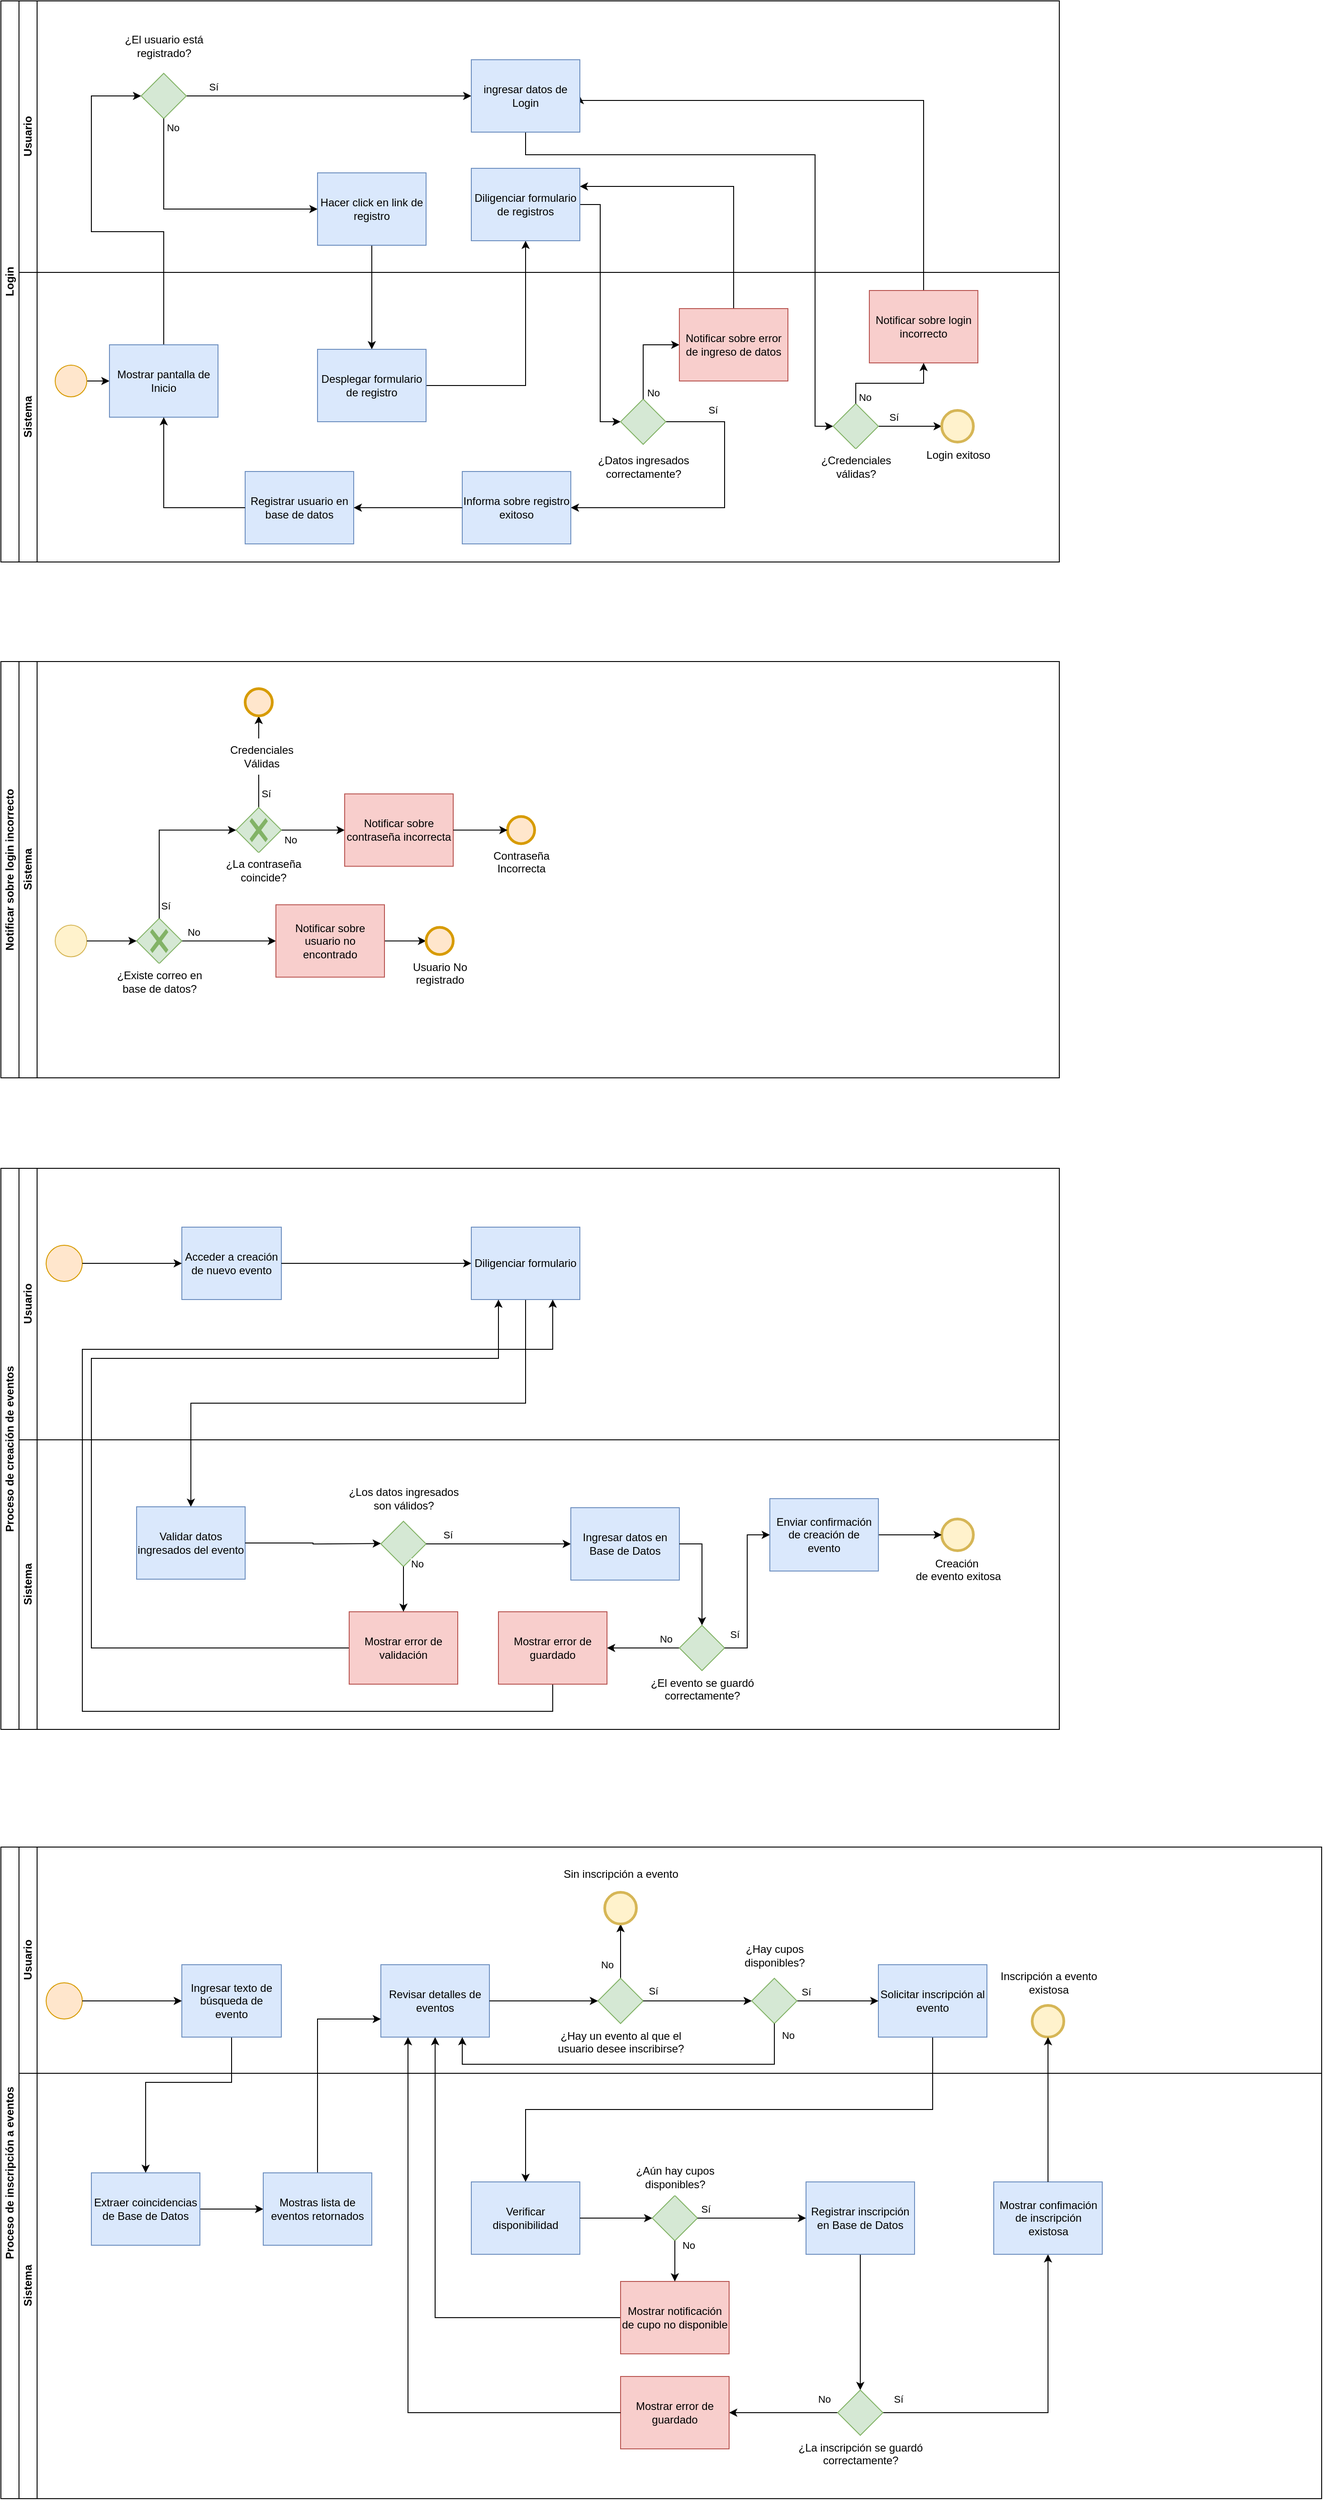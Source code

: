 <mxfile version="28.2.5">
  <diagram name="Página-1" id="-gIOC3gT8M3l9_sPII1S">
    <mxGraphModel grid="1" page="1" gridSize="10" guides="1" tooltips="1" connect="1" arrows="1" fold="1" pageScale="1" pageWidth="827" pageHeight="1169" math="0" shadow="0">
      <root>
        <mxCell id="0" />
        <mxCell id="1" parent="0" />
        <mxCell id="Z_yvYeS_3jdJEKGfzKYI-2" value="Login" style="swimlane;html=1;childLayout=stackLayout;resizeParent=1;resizeParentMax=0;horizontal=0;startSize=20;horizontalStack=0;whiteSpace=wrap;" vertex="1" parent="1">
          <mxGeometry x="50" y="90" width="1170" height="620" as="geometry" />
        </mxCell>
        <mxCell id="Z_yvYeS_3jdJEKGfzKYI-11" style="edgeStyle=orthogonalEdgeStyle;rounded=0;orthogonalLoop=1;jettySize=auto;html=1;entryX=0;entryY=0.5;entryDx=0;entryDy=0;entryPerimeter=0;exitX=0.5;exitY=0;exitDx=0;exitDy=0;exitPerimeter=0;" edge="1" parent="Z_yvYeS_3jdJEKGfzKYI-2" source="Z_yvYeS_3jdJEKGfzKYI-108" target="Z_yvYeS_3jdJEKGfzKYI-10">
          <mxGeometry relative="1" as="geometry">
            <mxPoint x="185" y="380" as="sourcePoint" />
          </mxGeometry>
        </mxCell>
        <mxCell id="Z_yvYeS_3jdJEKGfzKYI-21" style="edgeStyle=orthogonalEdgeStyle;rounded=0;orthogonalLoop=1;jettySize=auto;html=1;entryX=0.5;entryY=0;entryDx=0;entryDy=0;entryPerimeter=0;" edge="1" parent="Z_yvYeS_3jdJEKGfzKYI-2" source="Z_yvYeS_3jdJEKGfzKYI-16" target="Z_yvYeS_3jdJEKGfzKYI-39">
          <mxGeometry relative="1" as="geometry">
            <mxPoint x="410" y="610" as="targetPoint" />
          </mxGeometry>
        </mxCell>
        <mxCell id="Z_yvYeS_3jdJEKGfzKYI-23" style="edgeStyle=orthogonalEdgeStyle;rounded=0;orthogonalLoop=1;jettySize=auto;html=1;exitX=1;exitY=0.5;exitDx=0;exitDy=0;exitPerimeter=0;" edge="1" parent="Z_yvYeS_3jdJEKGfzKYI-2" source="Z_yvYeS_3jdJEKGfzKYI-39" target="Z_yvYeS_3jdJEKGfzKYI-37">
          <mxGeometry relative="1" as="geometry">
            <mxPoint x="470" y="650" as="sourcePoint" />
            <mxPoint x="580.0" y="500" as="targetPoint" />
          </mxGeometry>
        </mxCell>
        <mxCell id="Z_yvYeS_3jdJEKGfzKYI-26" style="edgeStyle=orthogonalEdgeStyle;rounded=0;orthogonalLoop=1;jettySize=auto;html=1;entryX=0;entryY=0.5;entryDx=0;entryDy=0;entryPerimeter=0;exitX=1;exitY=0.5;exitDx=0;exitDy=0;exitPerimeter=0;" edge="1" parent="Z_yvYeS_3jdJEKGfzKYI-2" source="Z_yvYeS_3jdJEKGfzKYI-37" target="Z_yvYeS_3jdJEKGfzKYI-24">
          <mxGeometry relative="1" as="geometry">
            <mxPoint x="660" y="461" as="sourcePoint" />
          </mxGeometry>
        </mxCell>
        <mxCell id="Z_yvYeS_3jdJEKGfzKYI-36" style="edgeStyle=orthogonalEdgeStyle;rounded=0;orthogonalLoop=1;jettySize=auto;html=1;entryX=1;entryY=0.25;entryDx=0;entryDy=0;entryPerimeter=0;exitX=0.5;exitY=0;exitDx=0;exitDy=0;exitPerimeter=0;" edge="1" parent="Z_yvYeS_3jdJEKGfzKYI-2" source="Z_yvYeS_3jdJEKGfzKYI-40" target="Z_yvYeS_3jdJEKGfzKYI-37">
          <mxGeometry relative="1" as="geometry">
            <mxPoint x="940.0" y="552.5" as="sourcePoint" />
            <mxPoint x="640.0" y="440" as="targetPoint" />
          </mxGeometry>
        </mxCell>
        <mxCell id="Z_yvYeS_3jdJEKGfzKYI-42" value="" style="edgeStyle=orthogonalEdgeStyle;rounded=0;orthogonalLoop=1;jettySize=auto;html=1;entryX=0;entryY=0.5;entryDx=0;entryDy=0;entryPerimeter=0;exitX=0.5;exitY=1;exitDx=0;exitDy=0;exitPerimeter=0;" edge="1" parent="Z_yvYeS_3jdJEKGfzKYI-2" source="Z_yvYeS_3jdJEKGfzKYI-38" target="Z_yvYeS_3jdJEKGfzKYI-43">
          <mxGeometry relative="1" as="geometry">
            <mxPoint x="960.091" y="570.091" as="targetPoint" />
            <Array as="points">
              <mxPoint x="580" y="170" />
              <mxPoint x="900" y="170" />
              <mxPoint x="900" y="470" />
            </Array>
          </mxGeometry>
        </mxCell>
        <mxCell id="Z_yvYeS_3jdJEKGfzKYI-53" style="edgeStyle=orthogonalEdgeStyle;rounded=0;orthogonalLoop=1;jettySize=auto;html=1;entryX=1;entryY=0.5;entryDx=0;entryDy=0;entryPerimeter=0;exitX=0.5;exitY=0;exitDx=0;exitDy=0;exitPerimeter=0;" edge="1" parent="Z_yvYeS_3jdJEKGfzKYI-2" source="Z_yvYeS_3jdJEKGfzKYI-51" target="Z_yvYeS_3jdJEKGfzKYI-38">
          <mxGeometry relative="1" as="geometry">
            <mxPoint x="1000" y="250" as="sourcePoint" />
            <mxPoint x="930" y="120" as="targetPoint" />
            <Array as="points">
              <mxPoint x="1020" y="110" />
            </Array>
          </mxGeometry>
        </mxCell>
        <mxCell id="Z_yvYeS_3jdJEKGfzKYI-4" value="Usuario" style="swimlane;html=1;startSize=20;horizontal=0;" vertex="1" parent="Z_yvYeS_3jdJEKGfzKYI-2">
          <mxGeometry x="20" width="1150" height="300" as="geometry" />
        </mxCell>
        <mxCell id="Z_yvYeS_3jdJEKGfzKYI-14" style="edgeStyle=orthogonalEdgeStyle;rounded=0;orthogonalLoop=1;jettySize=auto;html=1;" edge="1" parent="Z_yvYeS_3jdJEKGfzKYI-4" source="Z_yvYeS_3jdJEKGfzKYI-10" target="Z_yvYeS_3jdJEKGfzKYI-38">
          <mxGeometry relative="1" as="geometry">
            <mxPoint x="330" y="105" as="targetPoint" />
          </mxGeometry>
        </mxCell>
        <mxCell id="Z_yvYeS_3jdJEKGfzKYI-15" value="Sí" style="edgeLabel;html=1;align=center;verticalAlign=middle;resizable=0;points=[];" connectable="0" vertex="1" parent="Z_yvYeS_3jdJEKGfzKYI-14">
          <mxGeometry x="-0.81" y="-1" relative="1" as="geometry">
            <mxPoint y="-11" as="offset" />
          </mxGeometry>
        </mxCell>
        <mxCell id="Z_yvYeS_3jdJEKGfzKYI-10" value="" style="points=[[0.25,0.25,0],[0.5,0,0],[0.75,0.25,0],[1,0.5,0],[0.75,0.75,0],[0.5,1,0],[0.25,0.75,0],[0,0.5,0]];shape=mxgraph.bpmn.gateway2;html=1;verticalLabelPosition=bottom;labelBackgroundColor=#ffffff;verticalAlign=top;align=center;perimeter=rhombusPerimeter;outlineConnect=0;outline=none;symbol=none;fillColor=#d5e8d4;strokeColor=#82b366;" vertex="1" parent="Z_yvYeS_3jdJEKGfzKYI-4">
          <mxGeometry x="135" y="80" width="50" height="50" as="geometry" />
        </mxCell>
        <mxCell id="Z_yvYeS_3jdJEKGfzKYI-12" value="¿El usuario está&lt;div&gt;registrado?&lt;/div&gt;" style="text;html=1;align=center;verticalAlign=middle;resizable=0;points=[];autosize=1;fillColor=default;" vertex="1" parent="Z_yvYeS_3jdJEKGfzKYI-4">
          <mxGeometry x="105" y="30" width="110" height="40" as="geometry" />
        </mxCell>
        <mxCell id="Z_yvYeS_3jdJEKGfzKYI-16" value="Hacer click en link de registro" style="points=[[0.25,0,0],[0.5,0,0],[0.75,0,0],[1,0.25,0],[1,0.5,0],[1,0.75,0],[0.75,1,0],[0.5,1,0],[0.25,1,0],[0,0.75,0],[0,0.5,0],[0,0.25,0]];shape=mxgraph.bpmn.task2;whiteSpace=wrap;rectStyle=rounded;size=10;html=1;container=1;expand=0;collapsible=0;taskMarker=abstract;fillColor=#dae8fc;strokeColor=#6c8ebf;" vertex="1" parent="Z_yvYeS_3jdJEKGfzKYI-4">
          <mxGeometry x="330" y="190" width="120" height="80" as="geometry" />
        </mxCell>
        <mxCell id="Z_yvYeS_3jdJEKGfzKYI-17" style="edgeStyle=orthogonalEdgeStyle;rounded=0;orthogonalLoop=1;jettySize=auto;html=1;entryX=0;entryY=0.5;entryDx=0;entryDy=0;entryPerimeter=0;exitX=0.5;exitY=1;exitDx=0;exitDy=0;exitPerimeter=0;" edge="1" parent="Z_yvYeS_3jdJEKGfzKYI-4" source="Z_yvYeS_3jdJEKGfzKYI-10" target="Z_yvYeS_3jdJEKGfzKYI-16">
          <mxGeometry relative="1" as="geometry" />
        </mxCell>
        <mxCell id="Z_yvYeS_3jdJEKGfzKYI-18" value="No" style="edgeLabel;html=1;align=center;verticalAlign=middle;resizable=0;points=[];" connectable="0" vertex="1" parent="Z_yvYeS_3jdJEKGfzKYI-17">
          <mxGeometry x="-0.876" relative="1" as="geometry">
            <mxPoint x="10" y="-7" as="offset" />
          </mxGeometry>
        </mxCell>
        <mxCell id="Z_yvYeS_3jdJEKGfzKYI-37" value="Diligenciar formulario de registros" style="points=[[0.25,0,0],[0.5,0,0],[0.75,0,0],[1,0.25,0],[1,0.5,0],[1,0.75,0],[0.75,1,0],[0.5,1,0],[0.25,1,0],[0,0.75,0],[0,0.5,0],[0,0.25,0]];shape=mxgraph.bpmn.task2;whiteSpace=wrap;rectStyle=rounded;size=10;html=1;container=1;expand=0;collapsible=0;taskMarker=user;fillColor=#dae8fc;strokeColor=#6c8ebf;" vertex="1" parent="Z_yvYeS_3jdJEKGfzKYI-4">
          <mxGeometry x="500" y="185" width="120" height="80" as="geometry" />
        </mxCell>
        <mxCell id="Z_yvYeS_3jdJEKGfzKYI-38" value="ingresar datos de Login" style="points=[[0.25,0,0],[0.5,0,0],[0.75,0,0],[1,0.25,0],[1,0.5,0],[1,0.75,0],[0.75,1,0],[0.5,1,0],[0.25,1,0],[0,0.75,0],[0,0.5,0],[0,0.25,0]];shape=mxgraph.bpmn.task2;whiteSpace=wrap;rectStyle=rounded;size=10;html=1;container=1;expand=0;collapsible=0;taskMarker=user;fillColor=#dae8fc;strokeColor=#6c8ebf;" vertex="1" parent="Z_yvYeS_3jdJEKGfzKYI-4">
          <mxGeometry x="500" y="65" width="120" height="80" as="geometry" />
        </mxCell>
        <mxCell id="Z_yvYeS_3jdJEKGfzKYI-5" value="Sistema" style="swimlane;html=1;startSize=20;horizontal=0;" vertex="1" parent="Z_yvYeS_3jdJEKGfzKYI-2">
          <mxGeometry x="20" y="300" width="1150" height="320" as="geometry" />
        </mxCell>
        <mxCell id="Z_yvYeS_3jdJEKGfzKYI-8" style="edgeStyle=orthogonalEdgeStyle;rounded=0;orthogonalLoop=1;jettySize=auto;html=1;" edge="1" parent="Z_yvYeS_3jdJEKGfzKYI-5" source="Z_yvYeS_3jdJEKGfzKYI-6" target="Z_yvYeS_3jdJEKGfzKYI-108">
          <mxGeometry relative="1" as="geometry">
            <mxPoint x="100" y="120" as="targetPoint" />
          </mxGeometry>
        </mxCell>
        <mxCell id="Z_yvYeS_3jdJEKGfzKYI-6" value="" style="points=[[0.145,0.145,0],[0.5,0,0],[0.855,0.145,0],[1,0.5,0],[0.855,0.855,0],[0.5,1,0],[0.145,0.855,0],[0,0.5,0]];shape=mxgraph.bpmn.event;html=1;verticalLabelPosition=bottom;labelBackgroundColor=#ffffff;verticalAlign=top;align=center;perimeter=ellipsePerimeter;outlineConnect=0;aspect=fixed;outline=standard;symbol=general;fillColor=#ffe6cc;strokeColor=#d79b00;" vertex="1" parent="Z_yvYeS_3jdJEKGfzKYI-5">
          <mxGeometry x="40" y="102.5" width="35" height="35" as="geometry" />
        </mxCell>
        <mxCell id="Z_yvYeS_3jdJEKGfzKYI-27" style="edgeStyle=orthogonalEdgeStyle;rounded=0;orthogonalLoop=1;jettySize=auto;html=1;entryX=1;entryY=0.5;entryDx=0;entryDy=0;entryPerimeter=0;exitX=1;exitY=0.5;exitDx=0;exitDy=0;exitPerimeter=0;" edge="1" parent="Z_yvYeS_3jdJEKGfzKYI-5" source="Z_yvYeS_3jdJEKGfzKYI-24" target="Z_yvYeS_3jdJEKGfzKYI-54">
          <mxGeometry relative="1" as="geometry">
            <mxPoint x="765.0" y="165" as="targetPoint" />
            <Array as="points">
              <mxPoint x="780" y="165" />
              <mxPoint x="780" y="260" />
            </Array>
          </mxGeometry>
        </mxCell>
        <mxCell id="Z_yvYeS_3jdJEKGfzKYI-28" value="Sí" style="edgeLabel;html=1;align=center;verticalAlign=middle;resizable=0;points=[];" connectable="0" vertex="1" parent="Z_yvYeS_3jdJEKGfzKYI-27">
          <mxGeometry x="-0.057" y="-1" relative="1" as="geometry">
            <mxPoint x="-12" y="-104" as="offset" />
          </mxGeometry>
        </mxCell>
        <mxCell id="Z_yvYeS_3jdJEKGfzKYI-24" value="" style="points=[[0.25,0.25,0],[0.5,0,0],[0.75,0.25,0],[1,0.5,0],[0.75,0.75,0],[0.5,1,0],[0.25,0.75,0],[0,0.5,0]];shape=mxgraph.bpmn.gateway2;html=1;verticalLabelPosition=bottom;labelBackgroundColor=#ffffff;verticalAlign=top;align=center;perimeter=rhombusPerimeter;outlineConnect=0;outline=none;symbol=none;fillColor=#d5e8d4;strokeColor=#82b366;" vertex="1" parent="Z_yvYeS_3jdJEKGfzKYI-5">
          <mxGeometry x="665" y="140" width="50" height="50" as="geometry" />
        </mxCell>
        <mxCell id="Z_yvYeS_3jdJEKGfzKYI-25" value="¿Datos ingresados&lt;div&gt;correctamente?&lt;/div&gt;" style="text;html=1;align=center;verticalAlign=middle;resizable=0;points=[];autosize=1;fillColor=default;" vertex="1" parent="Z_yvYeS_3jdJEKGfzKYI-5">
          <mxGeometry x="630" y="195" width="120" height="40" as="geometry" />
        </mxCell>
        <mxCell id="Z_yvYeS_3jdJEKGfzKYI-33" style="edgeStyle=orthogonalEdgeStyle;rounded=0;orthogonalLoop=1;jettySize=auto;html=1;exitX=0.5;exitY=0;exitDx=0;exitDy=0;exitPerimeter=0;entryX=0;entryY=0.5;entryDx=0;entryDy=0;entryPerimeter=0;" edge="1" parent="Z_yvYeS_3jdJEKGfzKYI-5" source="Z_yvYeS_3jdJEKGfzKYI-24" target="Z_yvYeS_3jdJEKGfzKYI-40">
          <mxGeometry relative="1" as="geometry">
            <mxPoint x="860.0" y="62.5" as="targetPoint" />
          </mxGeometry>
        </mxCell>
        <mxCell id="Z_yvYeS_3jdJEKGfzKYI-34" value="No" style="edgeLabel;html=1;align=center;verticalAlign=middle;resizable=0;points=[];" connectable="0" vertex="1" parent="Z_yvYeS_3jdJEKGfzKYI-33">
          <mxGeometry x="-0.76" y="-2" relative="1" as="geometry">
            <mxPoint x="9" y="5" as="offset" />
          </mxGeometry>
        </mxCell>
        <mxCell id="Z_yvYeS_3jdJEKGfzKYI-39" value="Desplegar formulario de registro" style="points=[[0.25,0,0],[0.5,0,0],[0.75,0,0],[1,0.25,0],[1,0.5,0],[1,0.75,0],[0.75,1,0],[0.5,1,0],[0.25,1,0],[0,0.75,0],[0,0.5,0],[0,0.25,0]];shape=mxgraph.bpmn.task2;whiteSpace=wrap;rectStyle=rounded;size=10;html=1;container=1;expand=0;collapsible=0;taskMarker=service;fillColor=#dae8fc;strokeColor=#6c8ebf;" vertex="1" parent="Z_yvYeS_3jdJEKGfzKYI-5">
          <mxGeometry x="330" y="85" width="120" height="80" as="geometry" />
        </mxCell>
        <mxCell id="Z_yvYeS_3jdJEKGfzKYI-40" value="Notificar sobre error de ingreso de datos" style="points=[[0.25,0,0],[0.5,0,0],[0.75,0,0],[1,0.25,0],[1,0.5,0],[1,0.75,0],[0.75,1,0],[0.5,1,0],[0.25,1,0],[0,0.75,0],[0,0.5,0],[0,0.25,0]];shape=mxgraph.bpmn.task2;whiteSpace=wrap;rectStyle=rounded;size=10;html=1;container=1;expand=0;collapsible=0;taskMarker=abstract;fillColor=#f8cecc;strokeColor=#b85450;" vertex="1" parent="Z_yvYeS_3jdJEKGfzKYI-5">
          <mxGeometry x="730" y="40" width="120" height="80" as="geometry" />
        </mxCell>
        <mxCell id="Z_yvYeS_3jdJEKGfzKYI-47" style="edgeStyle=orthogonalEdgeStyle;rounded=0;orthogonalLoop=1;jettySize=auto;html=1;" edge="1" parent="Z_yvYeS_3jdJEKGfzKYI-5" source="Z_yvYeS_3jdJEKGfzKYI-43" target="Z_yvYeS_3jdJEKGfzKYI-46">
          <mxGeometry relative="1" as="geometry" />
        </mxCell>
        <mxCell id="Z_yvYeS_3jdJEKGfzKYI-48" value="Sí" style="edgeLabel;html=1;align=center;verticalAlign=middle;resizable=0;points=[];" connectable="0" vertex="1" parent="Z_yvYeS_3jdJEKGfzKYI-47">
          <mxGeometry x="-0.26" y="-2" relative="1" as="geometry">
            <mxPoint x="-9" y="-12" as="offset" />
          </mxGeometry>
        </mxCell>
        <mxCell id="Z_yvYeS_3jdJEKGfzKYI-43" value="" style="points=[[0.25,0.25,0],[0.5,0,0],[0.75,0.25,0],[1,0.5,0],[0.75,0.75,0],[0.5,1,0],[0.25,0.75,0],[0,0.5,0]];shape=mxgraph.bpmn.gateway2;html=1;verticalLabelPosition=bottom;labelBackgroundColor=#ffffff;verticalAlign=top;align=center;perimeter=rhombusPerimeter;outlineConnect=0;outline=none;symbol=none;fillColor=#d5e8d4;strokeColor=#82b366;" vertex="1" parent="Z_yvYeS_3jdJEKGfzKYI-5">
          <mxGeometry x="900" y="145" width="50" height="50" as="geometry" />
        </mxCell>
        <mxCell id="Z_yvYeS_3jdJEKGfzKYI-44" value="¿Credenciales&lt;div&gt;válidas?&lt;/div&gt;" style="text;html=1;align=center;verticalAlign=middle;resizable=0;points=[];autosize=1;fillColor=default;" vertex="1" parent="Z_yvYeS_3jdJEKGfzKYI-5">
          <mxGeometry x="875" y="195" width="100" height="40" as="geometry" />
        </mxCell>
        <mxCell id="Z_yvYeS_3jdJEKGfzKYI-46" value="Login exitoso" style="points=[[0.145,0.145,0],[0.5,0,0],[0.855,0.145,0],[1,0.5,0],[0.855,0.855,0],[0.5,1,0],[0.145,0.855,0],[0,0.5,0]];shape=mxgraph.bpmn.event;html=1;verticalLabelPosition=bottom;labelBackgroundColor=#ffffff;verticalAlign=top;align=center;perimeter=ellipsePerimeter;outlineConnect=0;aspect=fixed;outline=end;symbol=terminate2;fillColor=#fff2cc;strokeColor=#d6b656;" vertex="1" parent="Z_yvYeS_3jdJEKGfzKYI-5">
          <mxGeometry x="1020" y="152.5" width="35" height="35" as="geometry" />
        </mxCell>
        <mxCell id="Z_yvYeS_3jdJEKGfzKYI-51" value="Notificar sobre login incorrecto" style="points=[[0.25,0,0],[0.5,0,0],[0.75,0,0],[1,0.25,0],[1,0.5,0],[1,0.75,0],[0.75,1,0],[0.5,1,0],[0.25,1,0],[0,0.75,0],[0,0.5,0],[0,0.25,0]];shape=mxgraph.bpmn.task2;whiteSpace=wrap;rectStyle=rounded;size=10;html=1;container=1;expand=0;collapsible=0;taskMarker=abstract;isLoopSub=1;fillColor=#f8cecc;strokeColor=#b85450;" vertex="1" parent="Z_yvYeS_3jdJEKGfzKYI-5">
          <mxGeometry x="940" y="20" width="120" height="80" as="geometry" />
        </mxCell>
        <mxCell id="Z_yvYeS_3jdJEKGfzKYI-49" style="edgeStyle=orthogonalEdgeStyle;rounded=0;orthogonalLoop=1;jettySize=auto;html=1;exitX=0.5;exitY=0;exitDx=0;exitDy=0;exitPerimeter=0;entryX=0.5;entryY=1;entryDx=0;entryDy=0;entryPerimeter=0;" edge="1" parent="Z_yvYeS_3jdJEKGfzKYI-5" source="Z_yvYeS_3jdJEKGfzKYI-43" target="Z_yvYeS_3jdJEKGfzKYI-51">
          <mxGeometry relative="1" as="geometry">
            <mxPoint x="1000" y="90" as="targetPoint" />
          </mxGeometry>
        </mxCell>
        <mxCell id="Z_yvYeS_3jdJEKGfzKYI-52" value="No" style="edgeLabel;html=1;align=center;verticalAlign=middle;resizable=0;points=[];" connectable="0" vertex="1" parent="Z_yvYeS_3jdJEKGfzKYI-49">
          <mxGeometry x="-0.517" y="-1" relative="1" as="geometry">
            <mxPoint x="3" y="14" as="offset" />
          </mxGeometry>
        </mxCell>
        <mxCell id="Z_yvYeS_3jdJEKGfzKYI-54" value="Informa sobre registro exitoso" style="points=[[0.25,0,0],[0.5,0,0],[0.75,0,0],[1,0.25,0],[1,0.5,0],[1,0.75,0],[0.75,1,0],[0.5,1,0],[0.25,1,0],[0,0.75,0],[0,0.5,0],[0,0.25,0]];shape=mxgraph.bpmn.task2;whiteSpace=wrap;rectStyle=rounded;size=10;html=1;container=1;expand=0;collapsible=0;taskMarker=abstract;fillColor=#dae8fc;strokeColor=#6c8ebf;" vertex="1" parent="Z_yvYeS_3jdJEKGfzKYI-5">
          <mxGeometry x="490" y="220" width="120" height="80" as="geometry" />
        </mxCell>
        <mxCell id="Z_yvYeS_3jdJEKGfzKYI-108" value="Mostrar pantalla de Inicio" style="points=[[0.25,0,0],[0.5,0,0],[0.75,0,0],[1,0.25,0],[1,0.5,0],[1,0.75,0],[0.75,1,0],[0.5,1,0],[0.25,1,0],[0,0.75,0],[0,0.5,0],[0,0.25,0]];shape=mxgraph.bpmn.task2;whiteSpace=wrap;rectStyle=rounded;size=10;html=1;container=1;expand=0;collapsible=0;taskMarker=service;fillColor=#dae8fc;strokeColor=#6c8ebf;" vertex="1" parent="Z_yvYeS_3jdJEKGfzKYI-5">
          <mxGeometry x="100" y="80" width="120" height="80" as="geometry" />
        </mxCell>
        <mxCell id="Z_yvYeS_3jdJEKGfzKYI-109" value="Registrar usuario en base de datos" style="points=[[0.25,0,0],[0.5,0,0],[0.75,0,0],[1,0.25,0],[1,0.5,0],[1,0.75,0],[0.75,1,0],[0.5,1,0],[0.25,1,0],[0,0.75,0],[0,0.5,0],[0,0.25,0]];shape=mxgraph.bpmn.task2;whiteSpace=wrap;rectStyle=rounded;size=10;html=1;container=1;expand=0;collapsible=0;taskMarker=service;fillColor=#dae8fc;strokeColor=#6c8ebf;" vertex="1" parent="Z_yvYeS_3jdJEKGfzKYI-5">
          <mxGeometry x="250" y="220" width="120" height="80" as="geometry" />
        </mxCell>
        <mxCell id="Z_yvYeS_3jdJEKGfzKYI-110" style="edgeStyle=orthogonalEdgeStyle;rounded=0;orthogonalLoop=1;jettySize=auto;html=1;entryX=0.5;entryY=1;entryDx=0;entryDy=0;entryPerimeter=0;" edge="1" parent="Z_yvYeS_3jdJEKGfzKYI-5" source="Z_yvYeS_3jdJEKGfzKYI-109" target="Z_yvYeS_3jdJEKGfzKYI-108">
          <mxGeometry relative="1" as="geometry" />
        </mxCell>
        <mxCell id="Z_yvYeS_3jdJEKGfzKYI-111" style="edgeStyle=orthogonalEdgeStyle;rounded=0;orthogonalLoop=1;jettySize=auto;html=1;entryX=1;entryY=0.5;entryDx=0;entryDy=0;entryPerimeter=0;" edge="1" parent="Z_yvYeS_3jdJEKGfzKYI-5" source="Z_yvYeS_3jdJEKGfzKYI-54" target="Z_yvYeS_3jdJEKGfzKYI-109">
          <mxGeometry relative="1" as="geometry" />
        </mxCell>
        <mxCell id="Z_yvYeS_3jdJEKGfzKYI-67" value="Notificar sobre login incorrecto" style="swimlane;html=1;childLayout=stackLayout;resizeParent=1;resizeParentMax=0;horizontal=0;startSize=20;horizontalStack=0;whiteSpace=wrap;" vertex="1" parent="1">
          <mxGeometry x="50" y="820" width="1170" height="460" as="geometry" />
        </mxCell>
        <mxCell id="Z_yvYeS_3jdJEKGfzKYI-85" value="Sistema" style="swimlane;html=1;startSize=20;horizontal=0;" vertex="1" parent="Z_yvYeS_3jdJEKGfzKYI-67">
          <mxGeometry x="20" width="1150" height="460" as="geometry" />
        </mxCell>
        <mxCell id="Z_yvYeS_3jdJEKGfzKYI-87" value="" style="points=[[0.145,0.145,0],[0.5,0,0],[0.855,0.145,0],[1,0.5,0],[0.855,0.855,0],[0.5,1,0],[0.145,0.855,0],[0,0.5,0]];shape=mxgraph.bpmn.event;html=1;verticalLabelPosition=bottom;labelBackgroundColor=#ffffff;verticalAlign=top;align=center;perimeter=ellipsePerimeter;outlineConnect=0;aspect=fixed;outline=standard;symbol=general;fillColor=#fff2cc;strokeColor=#d6b656;" vertex="1" parent="Z_yvYeS_3jdJEKGfzKYI-85">
          <mxGeometry x="40" y="291.25" width="35" height="35" as="geometry" />
        </mxCell>
        <mxCell id="Z_yvYeS_3jdJEKGfzKYI-115" style="edgeStyle=orthogonalEdgeStyle;rounded=0;orthogonalLoop=1;jettySize=auto;html=1;entryX=0;entryY=0.5;entryDx=0;entryDy=0;entryPerimeter=0;" edge="1" parent="Z_yvYeS_3jdJEKGfzKYI-85" source="Z_yvYeS_3jdJEKGfzKYI-112" target="Z_yvYeS_3jdJEKGfzKYI-117">
          <mxGeometry relative="1" as="geometry">
            <mxPoint x="280.0" y="308.75" as="targetPoint" />
          </mxGeometry>
        </mxCell>
        <mxCell id="Z_yvYeS_3jdJEKGfzKYI-116" value="No" style="edgeLabel;html=1;align=center;verticalAlign=middle;resizable=0;points=[];" connectable="0" vertex="1" parent="Z_yvYeS_3jdJEKGfzKYI-115">
          <mxGeometry x="0.251" y="-3" relative="1" as="geometry">
            <mxPoint x="-52" y="-13" as="offset" />
          </mxGeometry>
        </mxCell>
        <mxCell id="Z_yvYeS_3jdJEKGfzKYI-112" value="" style="points=[[0.25,0.25,0],[0.5,0,0],[0.75,0.25,0],[1,0.5,0],[0.75,0.75,0],[0.5,1,0],[0.25,0.75,0],[0,0.5,0]];shape=mxgraph.bpmn.gateway2;html=1;verticalLabelPosition=bottom;labelBackgroundColor=#ffffff;verticalAlign=top;align=center;perimeter=rhombusPerimeter;outlineConnect=0;outline=none;symbol=none;gwType=exclusive;fillColor=#d5e8d4;strokeColor=#82b366;" vertex="1" parent="Z_yvYeS_3jdJEKGfzKYI-85">
          <mxGeometry x="130" y="283.75" width="50" height="50" as="geometry" />
        </mxCell>
        <mxCell id="Z_yvYeS_3jdJEKGfzKYI-113" style="edgeStyle=orthogonalEdgeStyle;rounded=0;orthogonalLoop=1;jettySize=auto;html=1;entryX=0;entryY=0.5;entryDx=0;entryDy=0;entryPerimeter=0;" edge="1" parent="Z_yvYeS_3jdJEKGfzKYI-85" source="Z_yvYeS_3jdJEKGfzKYI-87" target="Z_yvYeS_3jdJEKGfzKYI-112">
          <mxGeometry relative="1" as="geometry" />
        </mxCell>
        <mxCell id="Z_yvYeS_3jdJEKGfzKYI-114" value="¿Existe correo en&lt;div&gt;&lt;span style=&quot;background-color: transparent; color: light-dark(rgb(0, 0, 0), rgb(255, 255, 255));&quot;&gt;base de datos?&lt;/span&gt;&lt;/div&gt;" style="text;html=1;align=center;verticalAlign=middle;resizable=0;points=[];autosize=1;fillColor=default;" vertex="1" parent="Z_yvYeS_3jdJEKGfzKYI-85">
          <mxGeometry x="95" y="333.75" width="120" height="40" as="geometry" />
        </mxCell>
        <mxCell id="Z_yvYeS_3jdJEKGfzKYI-155" value="" style="edgeStyle=orthogonalEdgeStyle;rounded=0;orthogonalLoop=1;jettySize=auto;html=1;" edge="1" parent="Z_yvYeS_3jdJEKGfzKYI-85" source="Z_yvYeS_3jdJEKGfzKYI-117" target="Z_yvYeS_3jdJEKGfzKYI-154">
          <mxGeometry relative="1" as="geometry" />
        </mxCell>
        <mxCell id="Z_yvYeS_3jdJEKGfzKYI-117" value="Notificar sobre usuario no encontrado" style="points=[[0.25,0,0],[0.5,0,0],[0.75,0,0],[1,0.25,0],[1,0.5,0],[1,0.75,0],[0.75,1,0],[0.5,1,0],[0.25,1,0],[0,0.75,0],[0,0.5,0],[0,0.25,0]];shape=mxgraph.bpmn.task2;whiteSpace=wrap;rectStyle=rounded;size=10;html=1;container=1;expand=0;collapsible=0;taskMarker=abstract;fillColor=#f8cecc;strokeColor=#b85450;" vertex="1" parent="Z_yvYeS_3jdJEKGfzKYI-85">
          <mxGeometry x="284" y="268.75" width="120" height="80" as="geometry" />
        </mxCell>
        <mxCell id="Z_yvYeS_3jdJEKGfzKYI-123" style="edgeStyle=orthogonalEdgeStyle;rounded=0;orthogonalLoop=1;jettySize=auto;html=1;entryX=0;entryY=0.5;entryDx=0;entryDy=0;entryPerimeter=0;" edge="1" parent="Z_yvYeS_3jdJEKGfzKYI-85" source="Z_yvYeS_3jdJEKGfzKYI-119" target="Z_yvYeS_3jdJEKGfzKYI-124">
          <mxGeometry relative="1" as="geometry">
            <mxPoint x="390" y="186.25" as="targetPoint" />
          </mxGeometry>
        </mxCell>
        <mxCell id="Z_yvYeS_3jdJEKGfzKYI-125" value="No" style="edgeLabel;html=1;align=center;verticalAlign=middle;resizable=0;points=[];" connectable="0" vertex="1" parent="Z_yvYeS_3jdJEKGfzKYI-123">
          <mxGeometry x="-0.55" y="-5" relative="1" as="geometry">
            <mxPoint x="-6" y="5" as="offset" />
          </mxGeometry>
        </mxCell>
        <mxCell id="Z_yvYeS_3jdJEKGfzKYI-126" style="edgeStyle=orthogonalEdgeStyle;rounded=0;orthogonalLoop=1;jettySize=auto;html=1;" edge="1" parent="Z_yvYeS_3jdJEKGfzKYI-85" source="Z_yvYeS_3jdJEKGfzKYI-119" target="Z_yvYeS_3jdJEKGfzKYI-128">
          <mxGeometry relative="1" as="geometry">
            <mxPoint x="265" y="80" as="targetPoint" />
          </mxGeometry>
        </mxCell>
        <mxCell id="Z_yvYeS_3jdJEKGfzKYI-127" value="Sí" style="edgeLabel;html=1;align=center;verticalAlign=middle;resizable=0;points=[];" connectable="0" vertex="1" parent="Z_yvYeS_3jdJEKGfzKYI-126">
          <mxGeometry x="-0.511" y="-2" relative="1" as="geometry">
            <mxPoint x="6" y="9" as="offset" />
          </mxGeometry>
        </mxCell>
        <mxCell id="Z_yvYeS_3jdJEKGfzKYI-119" value="" style="points=[[0.25,0.25,0],[0.5,0,0],[0.75,0.25,0],[1,0.5,0],[0.75,0.75,0],[0.5,1,0],[0.25,0.75,0],[0,0.5,0]];shape=mxgraph.bpmn.gateway2;html=1;verticalLabelPosition=bottom;labelBackgroundColor=#ffffff;verticalAlign=top;align=center;perimeter=rhombusPerimeter;outlineConnect=0;outline=none;symbol=none;gwType=exclusive;fillColor=#d5e8d4;strokeColor=#82b366;" vertex="1" parent="Z_yvYeS_3jdJEKGfzKYI-85">
          <mxGeometry x="240" y="161.25" width="50" height="50" as="geometry" />
        </mxCell>
        <mxCell id="Z_yvYeS_3jdJEKGfzKYI-120" style="edgeStyle=orthogonalEdgeStyle;rounded=0;orthogonalLoop=1;jettySize=auto;html=1;entryX=0;entryY=0.5;entryDx=0;entryDy=0;entryPerimeter=0;exitX=0.5;exitY=0;exitDx=0;exitDy=0;exitPerimeter=0;" edge="1" parent="Z_yvYeS_3jdJEKGfzKYI-85" source="Z_yvYeS_3jdJEKGfzKYI-112" target="Z_yvYeS_3jdJEKGfzKYI-119">
          <mxGeometry relative="1" as="geometry" />
        </mxCell>
        <mxCell id="Z_yvYeS_3jdJEKGfzKYI-121" value="Sí" style="edgeLabel;html=1;align=center;verticalAlign=middle;resizable=0;points=[];" connectable="0" vertex="1" parent="Z_yvYeS_3jdJEKGfzKYI-120">
          <mxGeometry x="-0.714" y="1" relative="1" as="geometry">
            <mxPoint x="8" y="12" as="offset" />
          </mxGeometry>
        </mxCell>
        <mxCell id="Z_yvYeS_3jdJEKGfzKYI-122" value="¿La contraseña&lt;div&gt;coincide?&lt;/div&gt;" style="text;html=1;align=center;verticalAlign=middle;resizable=0;points=[];autosize=1;fillColor=default;" vertex="1" parent="Z_yvYeS_3jdJEKGfzKYI-85">
          <mxGeometry x="215" y="211.25" width="110" height="40" as="geometry" />
        </mxCell>
        <mxCell id="Z_yvYeS_3jdJEKGfzKYI-124" value="Notificar sobre contraseña incorrecta" style="points=[[0.25,0,0],[0.5,0,0],[0.75,0,0],[1,0.25,0],[1,0.5,0],[1,0.75,0],[0.75,1,0],[0.5,1,0],[0.25,1,0],[0,0.75,0],[0,0.5,0],[0,0.25,0]];shape=mxgraph.bpmn.task2;whiteSpace=wrap;rectStyle=rounded;size=10;html=1;container=1;expand=0;collapsible=0;taskMarker=abstract;fillColor=#f8cecc;strokeColor=#b85450;" vertex="1" parent="Z_yvYeS_3jdJEKGfzKYI-85">
          <mxGeometry x="360" y="146.25" width="120" height="80" as="geometry" />
        </mxCell>
        <mxCell id="Z_yvYeS_3jdJEKGfzKYI-128" value="" style="points=[[0.145,0.145,0],[0.5,0,0],[0.855,0.145,0],[1,0.5,0],[0.855,0.855,0],[0.5,1,0],[0.145,0.855,0],[0,0.5,0]];shape=mxgraph.bpmn.event;html=1;verticalLabelPosition=bottom;labelBackgroundColor=#ffffff;verticalAlign=top;align=center;perimeter=ellipsePerimeter;outlineConnect=0;aspect=fixed;outline=end;symbol=terminate2;fillColor=#ffe6cc;strokeColor=#d79b00;" vertex="1" parent="Z_yvYeS_3jdJEKGfzKYI-85">
          <mxGeometry x="250" y="30" width="30" height="30" as="geometry" />
        </mxCell>
        <mxCell id="Z_yvYeS_3jdJEKGfzKYI-129" value="Credenciales&lt;div&gt;Válidas&lt;/div&gt;" style="text;html=1;align=center;verticalAlign=middle;resizable=0;points=[];autosize=1;fillColor=default;" vertex="1" parent="Z_yvYeS_3jdJEKGfzKYI-85">
          <mxGeometry x="223" y="85" width="90" height="40" as="geometry" />
        </mxCell>
        <mxCell id="Z_yvYeS_3jdJEKGfzKYI-152" value="Contraseña&lt;div&gt;Incorrecta&lt;/div&gt;" style="points=[[0.145,0.145,0],[0.5,0,0],[0.855,0.145,0],[1,0.5,0],[0.855,0.855,0],[0.5,1,0],[0.145,0.855,0],[0,0.5,0]];shape=mxgraph.bpmn.event;html=1;verticalLabelPosition=bottom;labelBackgroundColor=#ffffff;verticalAlign=top;align=center;perimeter=ellipsePerimeter;outlineConnect=0;aspect=fixed;outline=end;symbol=terminate2;fillColor=#ffe6cc;strokeColor=#d79b00;" vertex="1" parent="Z_yvYeS_3jdJEKGfzKYI-85">
          <mxGeometry x="540" y="171.25" width="30" height="30" as="geometry" />
        </mxCell>
        <mxCell id="Z_yvYeS_3jdJEKGfzKYI-153" style="edgeStyle=orthogonalEdgeStyle;rounded=0;orthogonalLoop=1;jettySize=auto;html=1;entryX=0;entryY=0.5;entryDx=0;entryDy=0;entryPerimeter=0;" edge="1" parent="Z_yvYeS_3jdJEKGfzKYI-85" source="Z_yvYeS_3jdJEKGfzKYI-124" target="Z_yvYeS_3jdJEKGfzKYI-152">
          <mxGeometry relative="1" as="geometry" />
        </mxCell>
        <mxCell id="Z_yvYeS_3jdJEKGfzKYI-154" value="Usuario No&lt;div&gt;registrado&lt;/div&gt;" style="points=[[0.145,0.145,0],[0.5,0,0],[0.855,0.145,0],[1,0.5,0],[0.855,0.855,0],[0.5,1,0],[0.145,0.855,0],[0,0.5,0]];shape=mxgraph.bpmn.event;html=1;verticalLabelPosition=bottom;labelBackgroundColor=#ffffff;verticalAlign=top;align=center;perimeter=ellipsePerimeter;outlineConnect=0;aspect=fixed;outline=end;symbol=terminate2;fillColor=#ffe6cc;strokeColor=#d79b00;" vertex="1" parent="Z_yvYeS_3jdJEKGfzKYI-85">
          <mxGeometry x="450" y="293.75" width="30" height="30" as="geometry" />
        </mxCell>
        <mxCell id="e5MXqv3pdKOOL6rmGM5y-67" value="Proceso de creación de eventos" style="swimlane;html=1;childLayout=stackLayout;resizeParent=1;resizeParentMax=0;horizontal=0;startSize=20;horizontalStack=0;whiteSpace=wrap;" vertex="1" parent="1">
          <mxGeometry x="50" y="1380" width="1170" height="620" as="geometry" />
        </mxCell>
        <mxCell id="e5MXqv3pdKOOL6rmGM5y-72" style="edgeStyle=orthogonalEdgeStyle;rounded=0;orthogonalLoop=1;jettySize=auto;html=1;entryX=0.5;entryY=0;entryDx=0;entryDy=0;entryPerimeter=0;exitX=0.5;exitY=1;exitDx=0;exitDy=0;exitPerimeter=0;" edge="1" parent="e5MXqv3pdKOOL6rmGM5y-67" source="e5MXqv3pdKOOL6rmGM5y-84" target="e5MXqv3pdKOOL6rmGM5y-109">
          <mxGeometry relative="1" as="geometry">
            <mxPoint x="810" y="340" as="sourcePoint" />
            <mxPoint x="640" y="205" as="targetPoint" />
          </mxGeometry>
        </mxCell>
        <mxCell id="e5MXqv3pdKOOL6rmGM5y-75" value="Usuario" style="swimlane;html=1;startSize=20;horizontal=0;" vertex="1" parent="e5MXqv3pdKOOL6rmGM5y-67">
          <mxGeometry x="20" width="1150" height="300" as="geometry" />
        </mxCell>
        <mxCell id="e5MXqv3pdKOOL6rmGM5y-80" value="Acceder a creación de nuevo evento" style="points=[[0.25,0,0],[0.5,0,0],[0.75,0,0],[1,0.25,0],[1,0.5,0],[1,0.75,0],[0.75,1,0],[0.5,1,0],[0.25,1,0],[0,0.75,0],[0,0.5,0],[0,0.25,0]];shape=mxgraph.bpmn.task2;whiteSpace=wrap;rectStyle=rounded;size=10;html=1;container=1;expand=0;collapsible=0;taskMarker=abstract;fillColor=#dae8fc;strokeColor=#6c8ebf;" vertex="1" parent="e5MXqv3pdKOOL6rmGM5y-75">
          <mxGeometry x="180" y="65" width="110" height="80" as="geometry" />
        </mxCell>
        <mxCell id="e5MXqv3pdKOOL6rmGM5y-84" value="Diligenciar formulario" style="points=[[0.25,0,0],[0.5,0,0],[0.75,0,0],[1,0.25,0],[1,0.5,0],[1,0.75,0],[0.75,1,0],[0.5,1,0],[0.25,1,0],[0,0.75,0],[0,0.5,0],[0,0.25,0]];shape=mxgraph.bpmn.task2;whiteSpace=wrap;rectStyle=rounded;size=10;html=1;container=1;expand=0;collapsible=0;taskMarker=user;fillColor=#dae8fc;strokeColor=#6c8ebf;" vertex="1" parent="e5MXqv3pdKOOL6rmGM5y-75">
          <mxGeometry x="500" y="65" width="120" height="80" as="geometry" />
        </mxCell>
        <mxCell id="e5MXqv3pdKOOL6rmGM5y-87" value="" style="points=[[0.145,0.145,0],[0.5,0,0],[0.855,0.145,0],[1,0.5,0],[0.855,0.855,0],[0.5,1,0],[0.145,0.855,0],[0,0.5,0]];shape=mxgraph.bpmn.event;html=1;verticalLabelPosition=bottom;labelBackgroundColor=#ffffff;verticalAlign=top;align=center;perimeter=ellipsePerimeter;outlineConnect=0;aspect=fixed;outline=standard;symbol=general;fillColor=#ffe6cc;strokeColor=#d79b00;" vertex="1" parent="e5MXqv3pdKOOL6rmGM5y-75">
          <mxGeometry x="30" y="85" width="40" height="40" as="geometry" />
        </mxCell>
        <mxCell id="e5MXqv3pdKOOL6rmGM5y-68" style="edgeStyle=orthogonalEdgeStyle;rounded=0;orthogonalLoop=1;jettySize=auto;html=1;entryX=0;entryY=0.5;entryDx=0;entryDy=0;entryPerimeter=0;exitX=1;exitY=0.5;exitDx=0;exitDy=0;exitPerimeter=0;" edge="1" parent="e5MXqv3pdKOOL6rmGM5y-75" source="e5MXqv3pdKOOL6rmGM5y-87" target="e5MXqv3pdKOOL6rmGM5y-80">
          <mxGeometry relative="1" as="geometry">
            <mxPoint x="165" y="380" as="sourcePoint" />
            <mxPoint x="135" y="105" as="targetPoint" />
          </mxGeometry>
        </mxCell>
        <mxCell id="e5MXqv3pdKOOL6rmGM5y-122" style="edgeStyle=orthogonalEdgeStyle;rounded=0;orthogonalLoop=1;jettySize=auto;html=1;exitX=1;exitY=0.5;exitDx=0;exitDy=0;exitPerimeter=0;entryX=0;entryY=0.5;entryDx=0;entryDy=0;entryPerimeter=0;" edge="1" parent="e5MXqv3pdKOOL6rmGM5y-75" source="e5MXqv3pdKOOL6rmGM5y-80" target="e5MXqv3pdKOOL6rmGM5y-84">
          <mxGeometry relative="1" as="geometry">
            <mxPoint x="390" y="130" as="sourcePoint" />
            <mxPoint x="532" y="130" as="targetPoint" />
          </mxGeometry>
        </mxCell>
        <mxCell id="e5MXqv3pdKOOL6rmGM5y-124" style="edgeStyle=orthogonalEdgeStyle;rounded=0;orthogonalLoop=1;jettySize=auto;html=1;exitX=0;exitY=0.5;exitDx=0;exitDy=0;exitPerimeter=0;entryX=0.25;entryY=1;entryDx=0;entryDy=0;entryPerimeter=0;" edge="1" parent="e5MXqv3pdKOOL6rmGM5y-67" source="e5MXqv3pdKOOL6rmGM5y-116" target="e5MXqv3pdKOOL6rmGM5y-84">
          <mxGeometry relative="1" as="geometry">
            <mxPoint x="520" y="220" as="sourcePoint" />
            <mxPoint x="662" y="220" as="targetPoint" />
            <Array as="points">
              <mxPoint x="100" y="530" />
              <mxPoint x="100" y="210" />
              <mxPoint x="550" y="210" />
            </Array>
          </mxGeometry>
        </mxCell>
        <mxCell id="ONjn1HUcM6MyJpdXJw0q-13" style="edgeStyle=orthogonalEdgeStyle;rounded=0;orthogonalLoop=1;jettySize=auto;html=1;entryX=0.75;entryY=1;entryDx=0;entryDy=0;entryPerimeter=0;exitX=0.5;exitY=1;exitDx=0;exitDy=0;exitPerimeter=0;" edge="1" parent="e5MXqv3pdKOOL6rmGM5y-67" source="ONjn1HUcM6MyJpdXJw0q-11" target="e5MXqv3pdKOOL6rmGM5y-84">
          <mxGeometry relative="1" as="geometry">
            <Array as="points">
              <mxPoint x="610" y="600" />
              <mxPoint x="90" y="600" />
              <mxPoint x="90" y="200" />
              <mxPoint x="610" y="200" />
            </Array>
          </mxGeometry>
        </mxCell>
        <mxCell id="e5MXqv3pdKOOL6rmGM5y-85" value="Sistema" style="swimlane;html=1;startSize=20;horizontal=0;" vertex="1" parent="e5MXqv3pdKOOL6rmGM5y-67">
          <mxGeometry x="20" y="300" width="1150" height="320" as="geometry" />
        </mxCell>
        <mxCell id="e5MXqv3pdKOOL6rmGM5y-100" value="Creación&amp;nbsp;&lt;div&gt;de evento exitosa&lt;/div&gt;" style="points=[[0.145,0.145,0],[0.5,0,0],[0.855,0.145,0],[1,0.5,0],[0.855,0.855,0],[0.5,1,0],[0.145,0.855,0],[0,0.5,0]];shape=mxgraph.bpmn.event;html=1;verticalLabelPosition=bottom;labelBackgroundColor=#ffffff;verticalAlign=top;align=center;perimeter=ellipsePerimeter;outlineConnect=0;aspect=fixed;outline=end;symbol=terminate2;fillColor=#fff2cc;strokeColor=#d6b656;" vertex="1" parent="e5MXqv3pdKOOL6rmGM5y-85">
          <mxGeometry x="1020" y="87.5" width="35" height="35" as="geometry" />
        </mxCell>
        <mxCell id="e5MXqv3pdKOOL6rmGM5y-102" style="edgeStyle=orthogonalEdgeStyle;rounded=0;orthogonalLoop=1;jettySize=auto;html=1;exitX=1;exitY=0.5;exitDx=0;exitDy=0;exitPerimeter=0;" edge="1" parent="e5MXqv3pdKOOL6rmGM5y-85" source="e5MXqv3pdKOOL6rmGM5y-119">
          <mxGeometry relative="1" as="geometry">
            <mxPoint x="1020" y="105" as="targetPoint" />
            <mxPoint x="925" y="145" as="sourcePoint" />
          </mxGeometry>
        </mxCell>
        <mxCell id="e5MXqv3pdKOOL6rmGM5y-109" value="Validar datos ingresados del evento" style="points=[[0.25,0,0],[0.5,0,0],[0.75,0,0],[1,0.25,0],[1,0.5,0],[1,0.75,0],[0.75,1,0],[0.5,1,0],[0.25,1,0],[0,0.75,0],[0,0.5,0],[0,0.25,0]];shape=mxgraph.bpmn.task2;whiteSpace=wrap;rectStyle=rounded;size=10;html=1;container=1;expand=0;collapsible=0;taskMarker=abstract;fillColor=#dae8fc;strokeColor=#6c8ebf;" vertex="1" parent="e5MXqv3pdKOOL6rmGM5y-85">
          <mxGeometry x="130" y="74" width="120" height="80" as="geometry" />
        </mxCell>
        <mxCell id="e5MXqv3pdKOOL6rmGM5y-111" value="" style="points=[[0.25,0.25,0],[0.5,0,0],[0.75,0.25,0],[1,0.5,0],[0.75,0.75,0],[0.5,1,0],[0.25,0.75,0],[0,0.5,0]];shape=mxgraph.bpmn.gateway2;html=1;verticalLabelPosition=bottom;labelBackgroundColor=#ffffff;verticalAlign=top;align=center;perimeter=rhombusPerimeter;outlineConnect=0;outline=none;symbol=none;fillColor=#d5e8d4;strokeColor=#82b366;" vertex="1" parent="e5MXqv3pdKOOL6rmGM5y-85">
          <mxGeometry x="400" y="90" width="50" height="50" as="geometry" />
        </mxCell>
        <mxCell id="e5MXqv3pdKOOL6rmGM5y-70" style="edgeStyle=orthogonalEdgeStyle;rounded=0;orthogonalLoop=1;jettySize=auto;html=1;exitX=1;exitY=0.5;exitDx=0;exitDy=0;exitPerimeter=0;" edge="1" parent="e5MXqv3pdKOOL6rmGM5y-85" source="e5MXqv3pdKOOL6rmGM5y-111" target="ONjn1HUcM6MyJpdXJw0q-5">
          <mxGeometry relative="1" as="geometry">
            <mxPoint x="450" y="125" as="sourcePoint" />
            <mxPoint x="592.04" y="114.68" as="targetPoint" />
          </mxGeometry>
        </mxCell>
        <mxCell id="ONjn1HUcM6MyJpdXJw0q-2" value="Sí" style="edgeLabel;html=1;align=center;verticalAlign=middle;resizable=0;points=[];" connectable="0" vertex="1" parent="e5MXqv3pdKOOL6rmGM5y-70">
          <mxGeometry x="0.024" relative="1" as="geometry">
            <mxPoint x="-58" y="-10" as="offset" />
          </mxGeometry>
        </mxCell>
        <mxCell id="e5MXqv3pdKOOL6rmGM5y-115" value="¿Los datos ingresados&lt;div&gt;son válidos?&lt;/div&gt;" style="text;html=1;align=center;verticalAlign=middle;resizable=0;points=[];autosize=1;fillColor=default;" vertex="1" parent="e5MXqv3pdKOOL6rmGM5y-85">
          <mxGeometry x="355" y="45" width="140" height="40" as="geometry" />
        </mxCell>
        <mxCell id="e5MXqv3pdKOOL6rmGM5y-116" value="Mostrar error de validación" style="points=[[0.25,0,0],[0.5,0,0],[0.75,0,0],[1,0.25,0],[1,0.5,0],[1,0.75,0],[0.75,1,0],[0.5,1,0],[0.25,1,0],[0,0.75,0],[0,0.5,0],[0,0.25,0]];shape=mxgraph.bpmn.task2;whiteSpace=wrap;rectStyle=rounded;size=10;html=1;container=1;expand=0;collapsible=0;taskMarker=abstract;isLoopSub=1;fillColor=#f8cecc;strokeColor=#b85450;" vertex="1" parent="e5MXqv3pdKOOL6rmGM5y-85">
          <mxGeometry x="365" y="190" width="120" height="80" as="geometry" />
        </mxCell>
        <mxCell id="e5MXqv3pdKOOL6rmGM5y-117" style="edgeStyle=orthogonalEdgeStyle;rounded=0;orthogonalLoop=1;jettySize=auto;html=1;exitX=0.5;exitY=1;exitDx=0;exitDy=0;exitPerimeter=0;entryX=0.5;entryY=0;entryDx=0;entryDy=0;entryPerimeter=0;" edge="1" parent="e5MXqv3pdKOOL6rmGM5y-85" source="e5MXqv3pdKOOL6rmGM5y-111" target="e5MXqv3pdKOOL6rmGM5y-116">
          <mxGeometry relative="1" as="geometry">
            <mxPoint x="430" y="-50" as="sourcePoint" />
            <mxPoint x="572" y="-50" as="targetPoint" />
          </mxGeometry>
        </mxCell>
        <mxCell id="ONjn1HUcM6MyJpdXJw0q-3" value="No" style="edgeLabel;html=1;align=center;verticalAlign=middle;resizable=0;points=[];" connectable="0" vertex="1" parent="e5MXqv3pdKOOL6rmGM5y-117">
          <mxGeometry x="-0.16" y="1" relative="1" as="geometry">
            <mxPoint x="14" y="-24" as="offset" />
          </mxGeometry>
        </mxCell>
        <mxCell id="e5MXqv3pdKOOL6rmGM5y-119" value="Enviar confirmación de creación de evento" style="points=[[0.25,0,0],[0.5,0,0],[0.75,0,0],[1,0.25,0],[1,0.5,0],[1,0.75,0],[0.75,1,0],[0.5,1,0],[0.25,1,0],[0,0.75,0],[0,0.5,0],[0,0.25,0]];shape=mxgraph.bpmn.task2;whiteSpace=wrap;rectStyle=rounded;size=10;html=1;container=1;expand=0;collapsible=0;taskMarker=abstract;fillColor=#dae8fc;strokeColor=#6c8ebf;" vertex="1" parent="e5MXqv3pdKOOL6rmGM5y-85">
          <mxGeometry x="830" y="65" width="120" height="80" as="geometry" />
        </mxCell>
        <mxCell id="e5MXqv3pdKOOL6rmGM5y-125" style="edgeStyle=orthogonalEdgeStyle;rounded=0;orthogonalLoop=1;jettySize=auto;html=1;exitX=1;exitY=0.5;exitDx=0;exitDy=0;exitPerimeter=0;entryX=0.017;entryY=0.621;entryDx=0;entryDy=0;entryPerimeter=0;" edge="1" parent="e5MXqv3pdKOOL6rmGM5y-85" source="e5MXqv3pdKOOL6rmGM5y-109">
          <mxGeometry relative="1" as="geometry">
            <mxPoint x="258" y="114.55" as="sourcePoint" />
            <mxPoint x="400" y="114.55" as="targetPoint" />
          </mxGeometry>
        </mxCell>
        <mxCell id="ONjn1HUcM6MyJpdXJw0q-12" style="edgeStyle=orthogonalEdgeStyle;rounded=0;orthogonalLoop=1;jettySize=auto;html=1;" edge="1" parent="e5MXqv3pdKOOL6rmGM5y-85" source="ONjn1HUcM6MyJpdXJw0q-4" target="ONjn1HUcM6MyJpdXJw0q-11">
          <mxGeometry relative="1" as="geometry" />
        </mxCell>
        <mxCell id="ONjn1HUcM6MyJpdXJw0q-14" value="No" style="edgeLabel;html=1;align=center;verticalAlign=middle;resizable=0;points=[];" connectable="0" vertex="1" parent="ONjn1HUcM6MyJpdXJw0q-12">
          <mxGeometry x="-0.552" y="1" relative="1" as="geometry">
            <mxPoint x="3" y="-11" as="offset" />
          </mxGeometry>
        </mxCell>
        <mxCell id="ONjn1HUcM6MyJpdXJw0q-4" value="¿El evento se guardó&lt;div&gt;correctamente?&lt;/div&gt;" style="points=[[0.25,0.25,0],[0.5,0,0],[0.75,0.25,0],[1,0.5,0],[0.75,0.75,0],[0.5,1,0],[0.25,0.75,0],[0,0.5,0]];shape=mxgraph.bpmn.gateway2;html=1;verticalLabelPosition=bottom;labelBackgroundColor=#ffffff;verticalAlign=top;align=center;perimeter=rhombusPerimeter;outlineConnect=0;outline=none;symbol=none;fillColor=#d5e8d4;strokeColor=#82b366;" vertex="1" parent="e5MXqv3pdKOOL6rmGM5y-85">
          <mxGeometry x="730" y="205" width="50" height="50" as="geometry" />
        </mxCell>
        <mxCell id="ONjn1HUcM6MyJpdXJw0q-5" value="Ingresar datos en Base de Datos" style="points=[[0.25,0,0],[0.5,0,0],[0.75,0,0],[1,0.25,0],[1,0.5,0],[1,0.75,0],[0.75,1,0],[0.5,1,0],[0.25,1,0],[0,0.75,0],[0,0.5,0],[0,0.25,0]];shape=mxgraph.bpmn.task2;whiteSpace=wrap;rectStyle=rounded;size=10;html=1;container=1;expand=0;collapsible=0;taskMarker=service;fillColor=#dae8fc;strokeColor=#6c8ebf;" vertex="1" parent="e5MXqv3pdKOOL6rmGM5y-85">
          <mxGeometry x="610" y="75" width="120" height="80" as="geometry" />
        </mxCell>
        <mxCell id="ONjn1HUcM6MyJpdXJw0q-7" style="edgeStyle=orthogonalEdgeStyle;rounded=0;orthogonalLoop=1;jettySize=auto;html=1;entryX=0.5;entryY=0;entryDx=0;entryDy=0;entryPerimeter=0;exitX=1;exitY=0.5;exitDx=0;exitDy=0;exitPerimeter=0;" edge="1" parent="e5MXqv3pdKOOL6rmGM5y-85" source="ONjn1HUcM6MyJpdXJw0q-5" target="ONjn1HUcM6MyJpdXJw0q-4">
          <mxGeometry relative="1" as="geometry" />
        </mxCell>
        <mxCell id="ONjn1HUcM6MyJpdXJw0q-8" style="edgeStyle=orthogonalEdgeStyle;rounded=0;orthogonalLoop=1;jettySize=auto;html=1;entryX=0;entryY=0.5;entryDx=0;entryDy=0;entryPerimeter=0;exitX=1;exitY=0.5;exitDx=0;exitDy=0;exitPerimeter=0;" edge="1" parent="e5MXqv3pdKOOL6rmGM5y-85" source="ONjn1HUcM6MyJpdXJw0q-4" target="e5MXqv3pdKOOL6rmGM5y-119">
          <mxGeometry relative="1" as="geometry" />
        </mxCell>
        <mxCell id="ONjn1HUcM6MyJpdXJw0q-9" value="Sí" style="edgeLabel;html=1;align=center;verticalAlign=middle;resizable=0;points=[];" connectable="0" vertex="1" parent="ONjn1HUcM6MyJpdXJw0q-8">
          <mxGeometry x="-0.811" y="1" relative="1" as="geometry">
            <mxPoint x="-6" y="-14" as="offset" />
          </mxGeometry>
        </mxCell>
        <mxCell id="ONjn1HUcM6MyJpdXJw0q-11" value="Mostrar error de guardado" style="points=[[0.25,0,0],[0.5,0,0],[0.75,0,0],[1,0.25,0],[1,0.5,0],[1,0.75,0],[0.75,1,0],[0.5,1,0],[0.25,1,0],[0,0.75,0],[0,0.5,0],[0,0.25,0]];shape=mxgraph.bpmn.task2;whiteSpace=wrap;rectStyle=rounded;size=10;html=1;container=1;expand=0;collapsible=0;taskMarker=abstract;fillColor=#f8cecc;strokeColor=#b85450;" vertex="1" parent="e5MXqv3pdKOOL6rmGM5y-85">
          <mxGeometry x="530" y="190" width="120" height="80" as="geometry" />
        </mxCell>
        <mxCell id="e5MXqv3pdKOOL6rmGM5y-126" value="Proceso de inscripción a eventos" style="swimlane;html=1;childLayout=stackLayout;resizeParent=1;resizeParentMax=0;horizontal=0;startSize=20;horizontalStack=0;whiteSpace=wrap;" vertex="1" parent="1">
          <mxGeometry x="50" y="2130" width="1460" height="720" as="geometry" />
        </mxCell>
        <mxCell id="e5MXqv3pdKOOL6rmGM5y-160" style="edgeStyle=orthogonalEdgeStyle;rounded=0;orthogonalLoop=1;jettySize=auto;html=1;exitX=0.5;exitY=1;exitDx=0;exitDy=0;exitPerimeter=0;entryX=0.5;entryY=0;entryDx=0;entryDy=0;entryPerimeter=0;" edge="1" parent="e5MXqv3pdKOOL6rmGM5y-126" source="e5MXqv3pdKOOL6rmGM5y-129" target="ONjn1HUcM6MyJpdXJw0q-15">
          <mxGeometry relative="1" as="geometry">
            <mxPoint x="440" y="150" as="sourcePoint" />
            <mxPoint x="350.0" y="420.0" as="targetPoint" />
            <Array as="points">
              <mxPoint x="255" y="260" />
              <mxPoint x="160" y="260" />
            </Array>
          </mxGeometry>
        </mxCell>
        <mxCell id="e5MXqv3pdKOOL6rmGM5y-186" style="edgeStyle=orthogonalEdgeStyle;rounded=0;orthogonalLoop=1;jettySize=auto;html=1;exitX=0.5;exitY=1;exitDx=0;exitDy=0;exitPerimeter=0;entryX=0.5;entryY=0;entryDx=0;entryDy=0;entryPerimeter=0;" edge="1" parent="e5MXqv3pdKOOL6rmGM5y-126" source="e5MXqv3pdKOOL6rmGM5y-150" target="e5MXqv3pdKOOL6rmGM5y-141">
          <mxGeometry relative="1" as="geometry">
            <mxPoint x="850" y="220" as="sourcePoint" />
            <mxPoint x="990" y="220" as="targetPoint" />
          </mxGeometry>
        </mxCell>
        <mxCell id="e5MXqv3pdKOOL6rmGM5y-187" style="edgeStyle=orthogonalEdgeStyle;rounded=0;orthogonalLoop=1;jettySize=auto;html=1;entryX=0.5;entryY=1;entryDx=0;entryDy=0;entryPerimeter=0;exitX=0;exitY=0.5;exitDx=0;exitDy=0;exitPerimeter=0;" edge="1" parent="e5MXqv3pdKOOL6rmGM5y-126" source="e5MXqv3pdKOOL6rmGM5y-158" target="e5MXqv3pdKOOL6rmGM5y-130">
          <mxGeometry relative="1" as="geometry">
            <mxPoint x="670" y="250" as="sourcePoint" />
            <mxPoint x="1290" y="250" as="targetPoint" />
            <Array as="points">
              <mxPoint x="480" y="520" />
            </Array>
          </mxGeometry>
        </mxCell>
        <mxCell id="ONjn1HUcM6MyJpdXJw0q-18" style="edgeStyle=orthogonalEdgeStyle;rounded=0;orthogonalLoop=1;jettySize=auto;html=1;entryX=0;entryY=0.75;entryDx=0;entryDy=0;entryPerimeter=0;exitX=0.5;exitY=0;exitDx=0;exitDy=0;exitPerimeter=0;" edge="1" parent="e5MXqv3pdKOOL6rmGM5y-126" source="ONjn1HUcM6MyJpdXJw0q-16" target="e5MXqv3pdKOOL6rmGM5y-130">
          <mxGeometry relative="1" as="geometry" />
        </mxCell>
        <mxCell id="e5MXqv3pdKOOL6rmGM5y-128" value="Usuario" style="swimlane;html=1;startSize=20;horizontal=0;" vertex="1" parent="e5MXqv3pdKOOL6rmGM5y-126">
          <mxGeometry x="20" width="1440" height="250" as="geometry" />
        </mxCell>
        <mxCell id="e5MXqv3pdKOOL6rmGM5y-129" value="Ingresar texto de búsqueda de evento" style="points=[[0.25,0,0],[0.5,0,0],[0.75,0,0],[1,0.25,0],[1,0.5,0],[1,0.75,0],[0.75,1,0],[0.5,1,0],[0.25,1,0],[0,0.75,0],[0,0.5,0],[0,0.25,0]];shape=mxgraph.bpmn.task2;whiteSpace=wrap;rectStyle=rounded;size=10;html=1;container=1;expand=0;collapsible=0;taskMarker=abstract;fillColor=#dae8fc;strokeColor=#6c8ebf;" vertex="1" parent="e5MXqv3pdKOOL6rmGM5y-128">
          <mxGeometry x="180" y="130" width="110" height="80" as="geometry" />
        </mxCell>
        <mxCell id="e5MXqv3pdKOOL6rmGM5y-130" value="Revisar detalles de eventos" style="points=[[0.25,0,0],[0.5,0,0],[0.75,0,0],[1,0.25,0],[1,0.5,0],[1,0.75,0],[0.75,1,0],[0.5,1,0],[0.25,1,0],[0,0.75,0],[0,0.5,0],[0,0.25,0]];shape=mxgraph.bpmn.task2;whiteSpace=wrap;rectStyle=rounded;size=10;html=1;container=1;expand=0;collapsible=0;taskMarker=user;fillColor=#dae8fc;strokeColor=#6c8ebf;" vertex="1" parent="e5MXqv3pdKOOL6rmGM5y-128">
          <mxGeometry x="400" y="130" width="120" height="80" as="geometry" />
        </mxCell>
        <mxCell id="e5MXqv3pdKOOL6rmGM5y-131" value="" style="points=[[0.145,0.145,0],[0.5,0,0],[0.855,0.145,0],[1,0.5,0],[0.855,0.855,0],[0.5,1,0],[0.145,0.855,0],[0,0.5,0]];shape=mxgraph.bpmn.event;html=1;verticalLabelPosition=bottom;labelBackgroundColor=#ffffff;verticalAlign=top;align=center;perimeter=ellipsePerimeter;outlineConnect=0;aspect=fixed;outline=standard;symbol=general;fillColor=#ffe6cc;strokeColor=#d79b00;" vertex="1" parent="e5MXqv3pdKOOL6rmGM5y-128">
          <mxGeometry x="30" y="150" width="40" height="40" as="geometry" />
        </mxCell>
        <mxCell id="e5MXqv3pdKOOL6rmGM5y-132" style="edgeStyle=orthogonalEdgeStyle;rounded=0;orthogonalLoop=1;jettySize=auto;html=1;entryX=0;entryY=0.5;entryDx=0;entryDy=0;entryPerimeter=0;exitX=1;exitY=0.5;exitDx=0;exitDy=0;exitPerimeter=0;" edge="1" parent="e5MXqv3pdKOOL6rmGM5y-128" source="e5MXqv3pdKOOL6rmGM5y-131" target="e5MXqv3pdKOOL6rmGM5y-129">
          <mxGeometry relative="1" as="geometry">
            <mxPoint x="165" y="445" as="sourcePoint" />
            <mxPoint x="135" y="170" as="targetPoint" />
          </mxGeometry>
        </mxCell>
        <mxCell id="e5MXqv3pdKOOL6rmGM5y-150" value="Solicitar inscripción al evento" style="points=[[0.25,0,0],[0.5,0,0],[0.75,0,0],[1,0.25,0],[1,0.5,0],[1,0.75,0],[0.75,1,0],[0.5,1,0],[0.25,1,0],[0,0.75,0],[0,0.5,0],[0,0.25,0]];shape=mxgraph.bpmn.task2;whiteSpace=wrap;rectStyle=rounded;size=10;html=1;container=1;expand=0;collapsible=0;taskMarker=user;fillColor=#dae8fc;strokeColor=#6c8ebf;" vertex="1" parent="e5MXqv3pdKOOL6rmGM5y-128">
          <mxGeometry x="950" y="130" width="120" height="80" as="geometry" />
        </mxCell>
        <mxCell id="e5MXqv3pdKOOL6rmGM5y-136" value="" style="points=[[0.145,0.145,0],[0.5,0,0],[0.855,0.145,0],[1,0.5,0],[0.855,0.855,0],[0.5,1,0],[0.145,0.855,0],[0,0.5,0]];shape=mxgraph.bpmn.event;html=1;verticalLabelPosition=bottom;labelBackgroundColor=#ffffff;verticalAlign=top;align=center;perimeter=ellipsePerimeter;outlineConnect=0;aspect=fixed;outline=end;symbol=terminate2;fillColor=#fff2cc;strokeColor=#d6b656;" vertex="1" parent="e5MXqv3pdKOOL6rmGM5y-128">
          <mxGeometry x="1120" y="175" width="35" height="35" as="geometry" />
        </mxCell>
        <mxCell id="ONjn1HUcM6MyJpdXJw0q-45" value="Inscripción a evento&lt;div&gt;existosa&lt;/div&gt;" style="text;html=1;align=center;verticalAlign=middle;resizable=0;points=[];autosize=1;strokeColor=none;fillColor=none;" vertex="1" parent="e5MXqv3pdKOOL6rmGM5y-128">
          <mxGeometry x="1072.5" y="130" width="130" height="40" as="geometry" />
        </mxCell>
        <mxCell id="ONjn1HUcM6MyJpdXJw0q-52" style="edgeStyle=orthogonalEdgeStyle;rounded=0;orthogonalLoop=1;jettySize=auto;html=1;entryX=0.5;entryY=1;entryDx=0;entryDy=0;entryPerimeter=0;" edge="1" parent="e5MXqv3pdKOOL6rmGM5y-128" source="ONjn1HUcM6MyJpdXJw0q-47" target="ONjn1HUcM6MyJpdXJw0q-53">
          <mxGeometry relative="1" as="geometry">
            <mxPoint x="665" y="100" as="targetPoint" />
          </mxGeometry>
        </mxCell>
        <mxCell id="ONjn1HUcM6MyJpdXJw0q-54" value="No" style="edgeLabel;html=1;align=center;verticalAlign=middle;resizable=0;points=[];" connectable="0" vertex="1" parent="ONjn1HUcM6MyJpdXJw0q-52">
          <mxGeometry x="-0.129" y="-1" relative="1" as="geometry">
            <mxPoint x="-16" y="11" as="offset" />
          </mxGeometry>
        </mxCell>
        <mxCell id="ONjn1HUcM6MyJpdXJw0q-47" value="¿Hay un evento al que el&lt;div&gt;usuario desee&amp;nbsp;&lt;span style=&quot;background-color: light-dark(rgb(255, 255, 255), rgb(18, 18, 18)); color: light-dark(rgb(0, 0, 0), rgb(255, 255, 255));&quot;&gt;inscribirse?&lt;/span&gt;&lt;/div&gt;" style="points=[[0.25,0.25,0],[0.5,0,0],[0.75,0.25,0],[1,0.5,0],[0.75,0.75,0],[0.5,1,0],[0.25,0.75,0],[0,0.5,0]];shape=mxgraph.bpmn.gateway2;html=1;verticalLabelPosition=bottom;labelBackgroundColor=#ffffff;verticalAlign=top;align=center;perimeter=rhombusPerimeter;outlineConnect=0;outline=none;symbol=none;fillColor=#d5e8d4;strokeColor=#82b366;" vertex="1" parent="e5MXqv3pdKOOL6rmGM5y-128">
          <mxGeometry x="640" y="145" width="50" height="50" as="geometry" />
        </mxCell>
        <mxCell id="ONjn1HUcM6MyJpdXJw0q-49" style="edgeStyle=orthogonalEdgeStyle;rounded=0;orthogonalLoop=1;jettySize=auto;html=1;entryX=0;entryY=0.5;entryDx=0;entryDy=0;entryPerimeter=0;" edge="1" parent="e5MXqv3pdKOOL6rmGM5y-128" source="e5MXqv3pdKOOL6rmGM5y-130" target="ONjn1HUcM6MyJpdXJw0q-47">
          <mxGeometry relative="1" as="geometry" />
        </mxCell>
        <mxCell id="ONjn1HUcM6MyJpdXJw0q-53" value="" style="points=[[0.145,0.145,0],[0.5,0,0],[0.855,0.145,0],[1,0.5,0],[0.855,0.855,0],[0.5,1,0],[0.145,0.855,0],[0,0.5,0]];shape=mxgraph.bpmn.event;html=1;verticalLabelPosition=bottom;labelBackgroundColor=#ffffff;verticalAlign=top;align=center;perimeter=ellipsePerimeter;outlineConnect=0;aspect=fixed;outline=end;symbol=terminate2;fillColor=#fff2cc;strokeColor=#d6b656;" vertex="1" parent="e5MXqv3pdKOOL6rmGM5y-128">
          <mxGeometry x="647.5" y="50" width="35" height="35" as="geometry" />
        </mxCell>
        <mxCell id="ONjn1HUcM6MyJpdXJw0q-55" value="Sin inscripción a evento" style="text;html=1;align=center;verticalAlign=middle;resizable=0;points=[];autosize=1;strokeColor=none;fillColor=none;" vertex="1" parent="e5MXqv3pdKOOL6rmGM5y-128">
          <mxGeometry x="590" y="15" width="150" height="30" as="geometry" />
        </mxCell>
        <mxCell id="ONjn1HUcM6MyJpdXJw0q-68" style="edgeStyle=orthogonalEdgeStyle;rounded=0;orthogonalLoop=1;jettySize=auto;html=1;" edge="1" parent="e5MXqv3pdKOOL6rmGM5y-128" source="ONjn1HUcM6MyJpdXJw0q-63" target="e5MXqv3pdKOOL6rmGM5y-150">
          <mxGeometry relative="1" as="geometry" />
        </mxCell>
        <mxCell id="ONjn1HUcM6MyJpdXJw0q-69" value="Sí" style="edgeLabel;html=1;align=center;verticalAlign=middle;resizable=0;points=[];" connectable="0" vertex="1" parent="ONjn1HUcM6MyJpdXJw0q-68">
          <mxGeometry x="-0.221" y="2" relative="1" as="geometry">
            <mxPoint x="-25" y="-8" as="offset" />
          </mxGeometry>
        </mxCell>
        <mxCell id="ONjn1HUcM6MyJpdXJw0q-63" value="" style="points=[[0.25,0.25,0],[0.5,0,0],[0.75,0.25,0],[1,0.5,0],[0.75,0.75,0],[0.5,1,0],[0.25,0.75,0],[0,0.5,0]];shape=mxgraph.bpmn.gateway2;html=1;verticalLabelPosition=bottom;labelBackgroundColor=#ffffff;verticalAlign=top;align=center;perimeter=rhombusPerimeter;outlineConnect=0;outline=none;symbol=none;fillColor=#d5e8d4;strokeColor=#82b366;" vertex="1" parent="e5MXqv3pdKOOL6rmGM5y-128">
          <mxGeometry x="810" y="145" width="50" height="50" as="geometry" />
        </mxCell>
        <mxCell id="ONjn1HUcM6MyJpdXJw0q-65" value="¿Hay cupos&lt;div&gt;disponibles?&lt;/div&gt;" style="text;html=1;align=center;verticalAlign=middle;resizable=0;points=[];autosize=1;fillColor=default;" vertex="1" parent="e5MXqv3pdKOOL6rmGM5y-128">
          <mxGeometry x="790" y="100" width="90" height="40" as="geometry" />
        </mxCell>
        <mxCell id="ONjn1HUcM6MyJpdXJw0q-66" style="edgeStyle=orthogonalEdgeStyle;rounded=0;orthogonalLoop=1;jettySize=auto;html=1;entryX=0;entryY=0.5;entryDx=0;entryDy=0;entryPerimeter=0;" edge="1" parent="e5MXqv3pdKOOL6rmGM5y-128" source="ONjn1HUcM6MyJpdXJw0q-47" target="ONjn1HUcM6MyJpdXJw0q-63">
          <mxGeometry relative="1" as="geometry" />
        </mxCell>
        <mxCell id="ONjn1HUcM6MyJpdXJw0q-67" value="Sí" style="edgeLabel;html=1;align=center;verticalAlign=middle;resizable=0;points=[];" connectable="0" vertex="1" parent="ONjn1HUcM6MyJpdXJw0q-66">
          <mxGeometry x="-0.007" y="1" relative="1" as="geometry">
            <mxPoint x="-49" y="-10" as="offset" />
          </mxGeometry>
        </mxCell>
        <mxCell id="ONjn1HUcM6MyJpdXJw0q-70" style="edgeStyle=orthogonalEdgeStyle;rounded=0;orthogonalLoop=1;jettySize=auto;html=1;entryX=0.75;entryY=1;entryDx=0;entryDy=0;entryPerimeter=0;exitX=0.5;exitY=1;exitDx=0;exitDy=0;exitPerimeter=0;" edge="1" parent="e5MXqv3pdKOOL6rmGM5y-128" source="ONjn1HUcM6MyJpdXJw0q-63" target="e5MXqv3pdKOOL6rmGM5y-130">
          <mxGeometry relative="1" as="geometry">
            <Array as="points">
              <mxPoint x="835" y="240" />
              <mxPoint x="490" y="240" />
            </Array>
          </mxGeometry>
        </mxCell>
        <mxCell id="ONjn1HUcM6MyJpdXJw0q-72" value="No" style="edgeLabel;html=1;align=center;verticalAlign=middle;resizable=0;points=[];" connectable="0" vertex="1" parent="ONjn1HUcM6MyJpdXJw0q-70">
          <mxGeometry x="-0.899" relative="1" as="geometry">
            <mxPoint x="15" y="-8" as="offset" />
          </mxGeometry>
        </mxCell>
        <mxCell id="e5MXqv3pdKOOL6rmGM5y-135" value="Sistema" style="swimlane;html=1;startSize=20;horizontal=0;" vertex="1" parent="e5MXqv3pdKOOL6rmGM5y-126">
          <mxGeometry x="20" y="250" width="1440" height="470" as="geometry" />
        </mxCell>
        <mxCell id="e5MXqv3pdKOOL6rmGM5y-141" value="Verificar disponibilidad" style="points=[[0.25,0,0],[0.5,0,0],[0.75,0,0],[1,0.25,0],[1,0.5,0],[1,0.75,0],[0.75,1,0],[0.5,1,0],[0.25,1,0],[0,0.75,0],[0,0.5,0],[0,0.25,0]];shape=mxgraph.bpmn.task2;whiteSpace=wrap;rectStyle=rounded;size=10;html=1;container=1;expand=0;collapsible=0;taskMarker=abstract;fillColor=#dae8fc;strokeColor=#6c8ebf;" vertex="1" parent="e5MXqv3pdKOOL6rmGM5y-135">
          <mxGeometry x="500" y="120" width="120" height="80" as="geometry" />
        </mxCell>
        <mxCell id="e5MXqv3pdKOOL6rmGM5y-153" value="" style="points=[[0.25,0.25,0],[0.5,0,0],[0.75,0.25,0],[1,0.5,0],[0.75,0.75,0],[0.5,1,0],[0.25,0.75,0],[0,0.5,0]];shape=mxgraph.bpmn.gateway2;html=1;verticalLabelPosition=bottom;labelBackgroundColor=#ffffff;verticalAlign=top;align=center;perimeter=rhombusPerimeter;outlineConnect=0;outline=none;symbol=none;fillColor=#d5e8d4;strokeColor=#82b366;" vertex="1" parent="e5MXqv3pdKOOL6rmGM5y-135">
          <mxGeometry x="700" y="135" width="50" height="50" as="geometry" />
        </mxCell>
        <mxCell id="e5MXqv3pdKOOL6rmGM5y-154" value="¿Aún hay cupos&lt;div&gt;disponibles?&lt;/div&gt;" style="text;html=1;align=center;verticalAlign=middle;resizable=0;points=[];autosize=1;fillColor=default;" vertex="1" parent="e5MXqv3pdKOOL6rmGM5y-135">
          <mxGeometry x="670" y="95" width="110" height="40" as="geometry" />
        </mxCell>
        <mxCell id="e5MXqv3pdKOOL6rmGM5y-155" style="edgeStyle=orthogonalEdgeStyle;rounded=0;orthogonalLoop=1;jettySize=auto;html=1;exitX=1;exitY=0.5;exitDx=0;exitDy=0;exitPerimeter=0;entryX=0;entryY=0.5;entryDx=0;entryDy=0;entryPerimeter=0;" edge="1" parent="e5MXqv3pdKOOL6rmGM5y-135" source="e5MXqv3pdKOOL6rmGM5y-153" target="ONjn1HUcM6MyJpdXJw0q-21">
          <mxGeometry relative="1" as="geometry">
            <mxPoint x="990" y="74" as="sourcePoint" />
            <mxPoint x="890" y="160" as="targetPoint" />
          </mxGeometry>
        </mxCell>
        <mxCell id="ONjn1HUcM6MyJpdXJw0q-20" value="Sí" style="edgeLabel;html=1;align=center;verticalAlign=middle;resizable=0;points=[];" connectable="0" vertex="1" parent="e5MXqv3pdKOOL6rmGM5y-155">
          <mxGeometry x="0.093" y="3" relative="1" as="geometry">
            <mxPoint x="-57" y="-7" as="offset" />
          </mxGeometry>
        </mxCell>
        <mxCell id="e5MXqv3pdKOOL6rmGM5y-158" value="Mostrar notificación de cupo no disponible" style="points=[[0.25,0,0],[0.5,0,0],[0.75,0,0],[1,0.25,0],[1,0.5,0],[1,0.75,0],[0.75,1,0],[0.5,1,0],[0.25,1,0],[0,0.75,0],[0,0.5,0],[0,0.25,0]];shape=mxgraph.bpmn.task2;whiteSpace=wrap;rectStyle=rounded;size=10;html=1;container=1;expand=0;collapsible=0;taskMarker=abstract;isLoopSub=1;fillColor=#f8cecc;strokeColor=#b85450;" vertex="1" parent="e5MXqv3pdKOOL6rmGM5y-135">
          <mxGeometry x="665" y="230" width="120" height="80" as="geometry" />
        </mxCell>
        <mxCell id="e5MXqv3pdKOOL6rmGM5y-159" style="edgeStyle=orthogonalEdgeStyle;rounded=0;orthogonalLoop=1;jettySize=auto;html=1;exitX=0.5;exitY=1;exitDx=0;exitDy=0;exitPerimeter=0;entryX=0.5;entryY=0;entryDx=0;entryDy=0;entryPerimeter=0;" edge="1" parent="e5MXqv3pdKOOL6rmGM5y-135" source="e5MXqv3pdKOOL6rmGM5y-153" target="e5MXqv3pdKOOL6rmGM5y-158">
          <mxGeometry relative="1" as="geometry">
            <mxPoint x="950" y="-80" as="sourcePoint" />
            <mxPoint x="900" y="200" as="targetPoint" />
          </mxGeometry>
        </mxCell>
        <mxCell id="ONjn1HUcM6MyJpdXJw0q-19" value="No" style="edgeLabel;html=1;align=center;verticalAlign=middle;resizable=0;points=[];" connectable="0" vertex="1" parent="e5MXqv3pdKOOL6rmGM5y-159">
          <mxGeometry x="-0.164" y="-1" relative="1" as="geometry">
            <mxPoint x="16" y="-14" as="offset" />
          </mxGeometry>
        </mxCell>
        <mxCell id="ONjn1HUcM6MyJpdXJw0q-17" style="edgeStyle=orthogonalEdgeStyle;rounded=0;orthogonalLoop=1;jettySize=auto;html=1;" edge="1" parent="e5MXqv3pdKOOL6rmGM5y-135" source="ONjn1HUcM6MyJpdXJw0q-15" target="ONjn1HUcM6MyJpdXJw0q-16">
          <mxGeometry relative="1" as="geometry" />
        </mxCell>
        <mxCell id="ONjn1HUcM6MyJpdXJw0q-15" value="Extraer coincidencias de Base de Datos" style="points=[[0.25,0,0],[0.5,0,0],[0.75,0,0],[1,0.25,0],[1,0.5,0],[1,0.75,0],[0.75,1,0],[0.5,1,0],[0.25,1,0],[0,0.75,0],[0,0.5,0],[0,0.25,0]];shape=mxgraph.bpmn.task2;whiteSpace=wrap;rectStyle=rounded;size=10;html=1;container=1;expand=0;collapsible=0;taskMarker=service;fillColor=#dae8fc;strokeColor=#6c8ebf;" vertex="1" parent="e5MXqv3pdKOOL6rmGM5y-135">
          <mxGeometry x="80" y="110" width="120" height="80" as="geometry" />
        </mxCell>
        <mxCell id="ONjn1HUcM6MyJpdXJw0q-16" value="Mostras lista de eventos retornados" style="points=[[0.25,0,0],[0.5,0,0],[0.75,0,0],[1,0.25,0],[1,0.5,0],[1,0.75,0],[0.75,1,0],[0.5,1,0],[0.25,1,0],[0,0.75,0],[0,0.5,0],[0,0.25,0]];shape=mxgraph.bpmn.task2;whiteSpace=wrap;rectStyle=rounded;size=10;html=1;container=1;expand=0;collapsible=0;taskMarker=abstract;fillColor=#dae8fc;strokeColor=#6c8ebf;" vertex="1" parent="e5MXqv3pdKOOL6rmGM5y-135">
          <mxGeometry x="270" y="110" width="120" height="80" as="geometry" />
        </mxCell>
        <mxCell id="ONjn1HUcM6MyJpdXJw0q-37" style="edgeStyle=orthogonalEdgeStyle;rounded=0;orthogonalLoop=1;jettySize=auto;html=1;" edge="1" parent="e5MXqv3pdKOOL6rmGM5y-135" source="ONjn1HUcM6MyJpdXJw0q-21" target="ONjn1HUcM6MyJpdXJw0q-22">
          <mxGeometry relative="1" as="geometry" />
        </mxCell>
        <mxCell id="ONjn1HUcM6MyJpdXJw0q-21" value="Registrar inscripción en Base de Datos" style="points=[[0.25,0,0],[0.5,0,0],[0.75,0,0],[1,0.25,0],[1,0.5,0],[1,0.75,0],[0.75,1,0],[0.5,1,0],[0.25,1,0],[0,0.75,0],[0,0.5,0],[0,0.25,0]];shape=mxgraph.bpmn.task2;whiteSpace=wrap;rectStyle=rounded;size=10;html=1;container=1;expand=0;collapsible=0;taskMarker=service;fillColor=#dae8fc;strokeColor=#6c8ebf;" vertex="1" parent="e5MXqv3pdKOOL6rmGM5y-135">
          <mxGeometry x="870" y="120" width="120" height="80" as="geometry" />
        </mxCell>
        <mxCell id="ONjn1HUcM6MyJpdXJw0q-38" style="edgeStyle=orthogonalEdgeStyle;rounded=0;orthogonalLoop=1;jettySize=auto;html=1;" edge="1" parent="e5MXqv3pdKOOL6rmGM5y-135" source="ONjn1HUcM6MyJpdXJw0q-22" target="ONjn1HUcM6MyJpdXJw0q-23">
          <mxGeometry relative="1" as="geometry" />
        </mxCell>
        <mxCell id="ONjn1HUcM6MyJpdXJw0q-39" value="No" style="edgeLabel;html=1;align=center;verticalAlign=middle;resizable=0;points=[];" connectable="0" vertex="1" parent="ONjn1HUcM6MyJpdXJw0q-38">
          <mxGeometry x="0.108" y="1" relative="1" as="geometry">
            <mxPoint x="51" y="-16" as="offset" />
          </mxGeometry>
        </mxCell>
        <mxCell id="ONjn1HUcM6MyJpdXJw0q-41" style="edgeStyle=orthogonalEdgeStyle;rounded=0;orthogonalLoop=1;jettySize=auto;html=1;entryX=0.5;entryY=1;entryDx=0;entryDy=0;entryPerimeter=0;" edge="1" parent="e5MXqv3pdKOOL6rmGM5y-135" source="ONjn1HUcM6MyJpdXJw0q-22" target="ONjn1HUcM6MyJpdXJw0q-43">
          <mxGeometry relative="1" as="geometry">
            <mxPoint x="1130" y="375" as="targetPoint" />
          </mxGeometry>
        </mxCell>
        <mxCell id="ONjn1HUcM6MyJpdXJw0q-46" value="Sí" style="edgeLabel;html=1;align=center;verticalAlign=middle;resizable=0;points=[];" connectable="0" vertex="1" parent="ONjn1HUcM6MyJpdXJw0q-41">
          <mxGeometry x="-0.81" relative="1" as="geometry">
            <mxPoint x="-17" y="-15" as="offset" />
          </mxGeometry>
        </mxCell>
        <mxCell id="ONjn1HUcM6MyJpdXJw0q-22" value="¿La inscripción se guardó&lt;div&gt;correctamente?&lt;/div&gt;" style="points=[[0.25,0.25,0],[0.5,0,0],[0.75,0.25,0],[1,0.5,0],[0.75,0.75,0],[0.5,1,0],[0.25,0.75,0],[0,0.5,0]];shape=mxgraph.bpmn.gateway2;html=1;verticalLabelPosition=bottom;labelBackgroundColor=#ffffff;verticalAlign=top;align=center;perimeter=rhombusPerimeter;outlineConnect=0;outline=none;symbol=none;fillColor=#d5e8d4;strokeColor=#82b366;" vertex="1" parent="e5MXqv3pdKOOL6rmGM5y-135">
          <mxGeometry x="905" y="350" width="50" height="50" as="geometry" />
        </mxCell>
        <mxCell id="ONjn1HUcM6MyJpdXJw0q-23" value="Mostrar error de guardado" style="points=[[0.25,0,0],[0.5,0,0],[0.75,0,0],[1,0.25,0],[1,0.5,0],[1,0.75,0],[0.75,1,0],[0.5,1,0],[0.25,1,0],[0,0.75,0],[0,0.5,0],[0,0.25,0]];shape=mxgraph.bpmn.task2;whiteSpace=wrap;rectStyle=rounded;size=10;html=1;container=1;expand=0;collapsible=0;taskMarker=abstract;fillColor=#f8cecc;strokeColor=#b85450;" vertex="1" parent="e5MXqv3pdKOOL6rmGM5y-135">
          <mxGeometry x="665" y="335" width="120" height="80" as="geometry" />
        </mxCell>
        <mxCell id="ONjn1HUcM6MyJpdXJw0q-43" value="Mostrar confimación de inscripción existosa" style="points=[[0.25,0,0],[0.5,0,0],[0.75,0,0],[1,0.25,0],[1,0.5,0],[1,0.75,0],[0.75,1,0],[0.5,1,0],[0.25,1,0],[0,0.75,0],[0,0.5,0],[0,0.25,0]];shape=mxgraph.bpmn.task2;whiteSpace=wrap;rectStyle=rounded;size=10;html=1;container=1;expand=0;collapsible=0;taskMarker=abstract;fillColor=#dae8fc;strokeColor=#6c8ebf;" vertex="1" parent="e5MXqv3pdKOOL6rmGM5y-135">
          <mxGeometry x="1077.5" y="120" width="120" height="80" as="geometry" />
        </mxCell>
        <mxCell id="ONjn1HUcM6MyJpdXJw0q-56" style="edgeStyle=orthogonalEdgeStyle;rounded=0;orthogonalLoop=1;jettySize=auto;html=1;entryX=0;entryY=0.5;entryDx=0;entryDy=0;entryPerimeter=0;" edge="1" parent="e5MXqv3pdKOOL6rmGM5y-135" source="e5MXqv3pdKOOL6rmGM5y-141" target="e5MXqv3pdKOOL6rmGM5y-153">
          <mxGeometry relative="1" as="geometry" />
        </mxCell>
        <mxCell id="ONjn1HUcM6MyJpdXJw0q-40" style="edgeStyle=orthogonalEdgeStyle;rounded=0;orthogonalLoop=1;jettySize=auto;html=1;entryX=0.25;entryY=1;entryDx=0;entryDy=0;entryPerimeter=0;" edge="1" parent="e5MXqv3pdKOOL6rmGM5y-126" source="ONjn1HUcM6MyJpdXJw0q-23" target="e5MXqv3pdKOOL6rmGM5y-130">
          <mxGeometry relative="1" as="geometry" />
        </mxCell>
        <mxCell id="ONjn1HUcM6MyJpdXJw0q-44" style="edgeStyle=orthogonalEdgeStyle;rounded=0;orthogonalLoop=1;jettySize=auto;html=1;entryX=0.5;entryY=1;entryDx=0;entryDy=0;entryPerimeter=0;" edge="1" parent="e5MXqv3pdKOOL6rmGM5y-126" source="ONjn1HUcM6MyJpdXJw0q-43" target="e5MXqv3pdKOOL6rmGM5y-136">
          <mxGeometry relative="1" as="geometry" />
        </mxCell>
      </root>
    </mxGraphModel>
  </diagram>
</mxfile>
